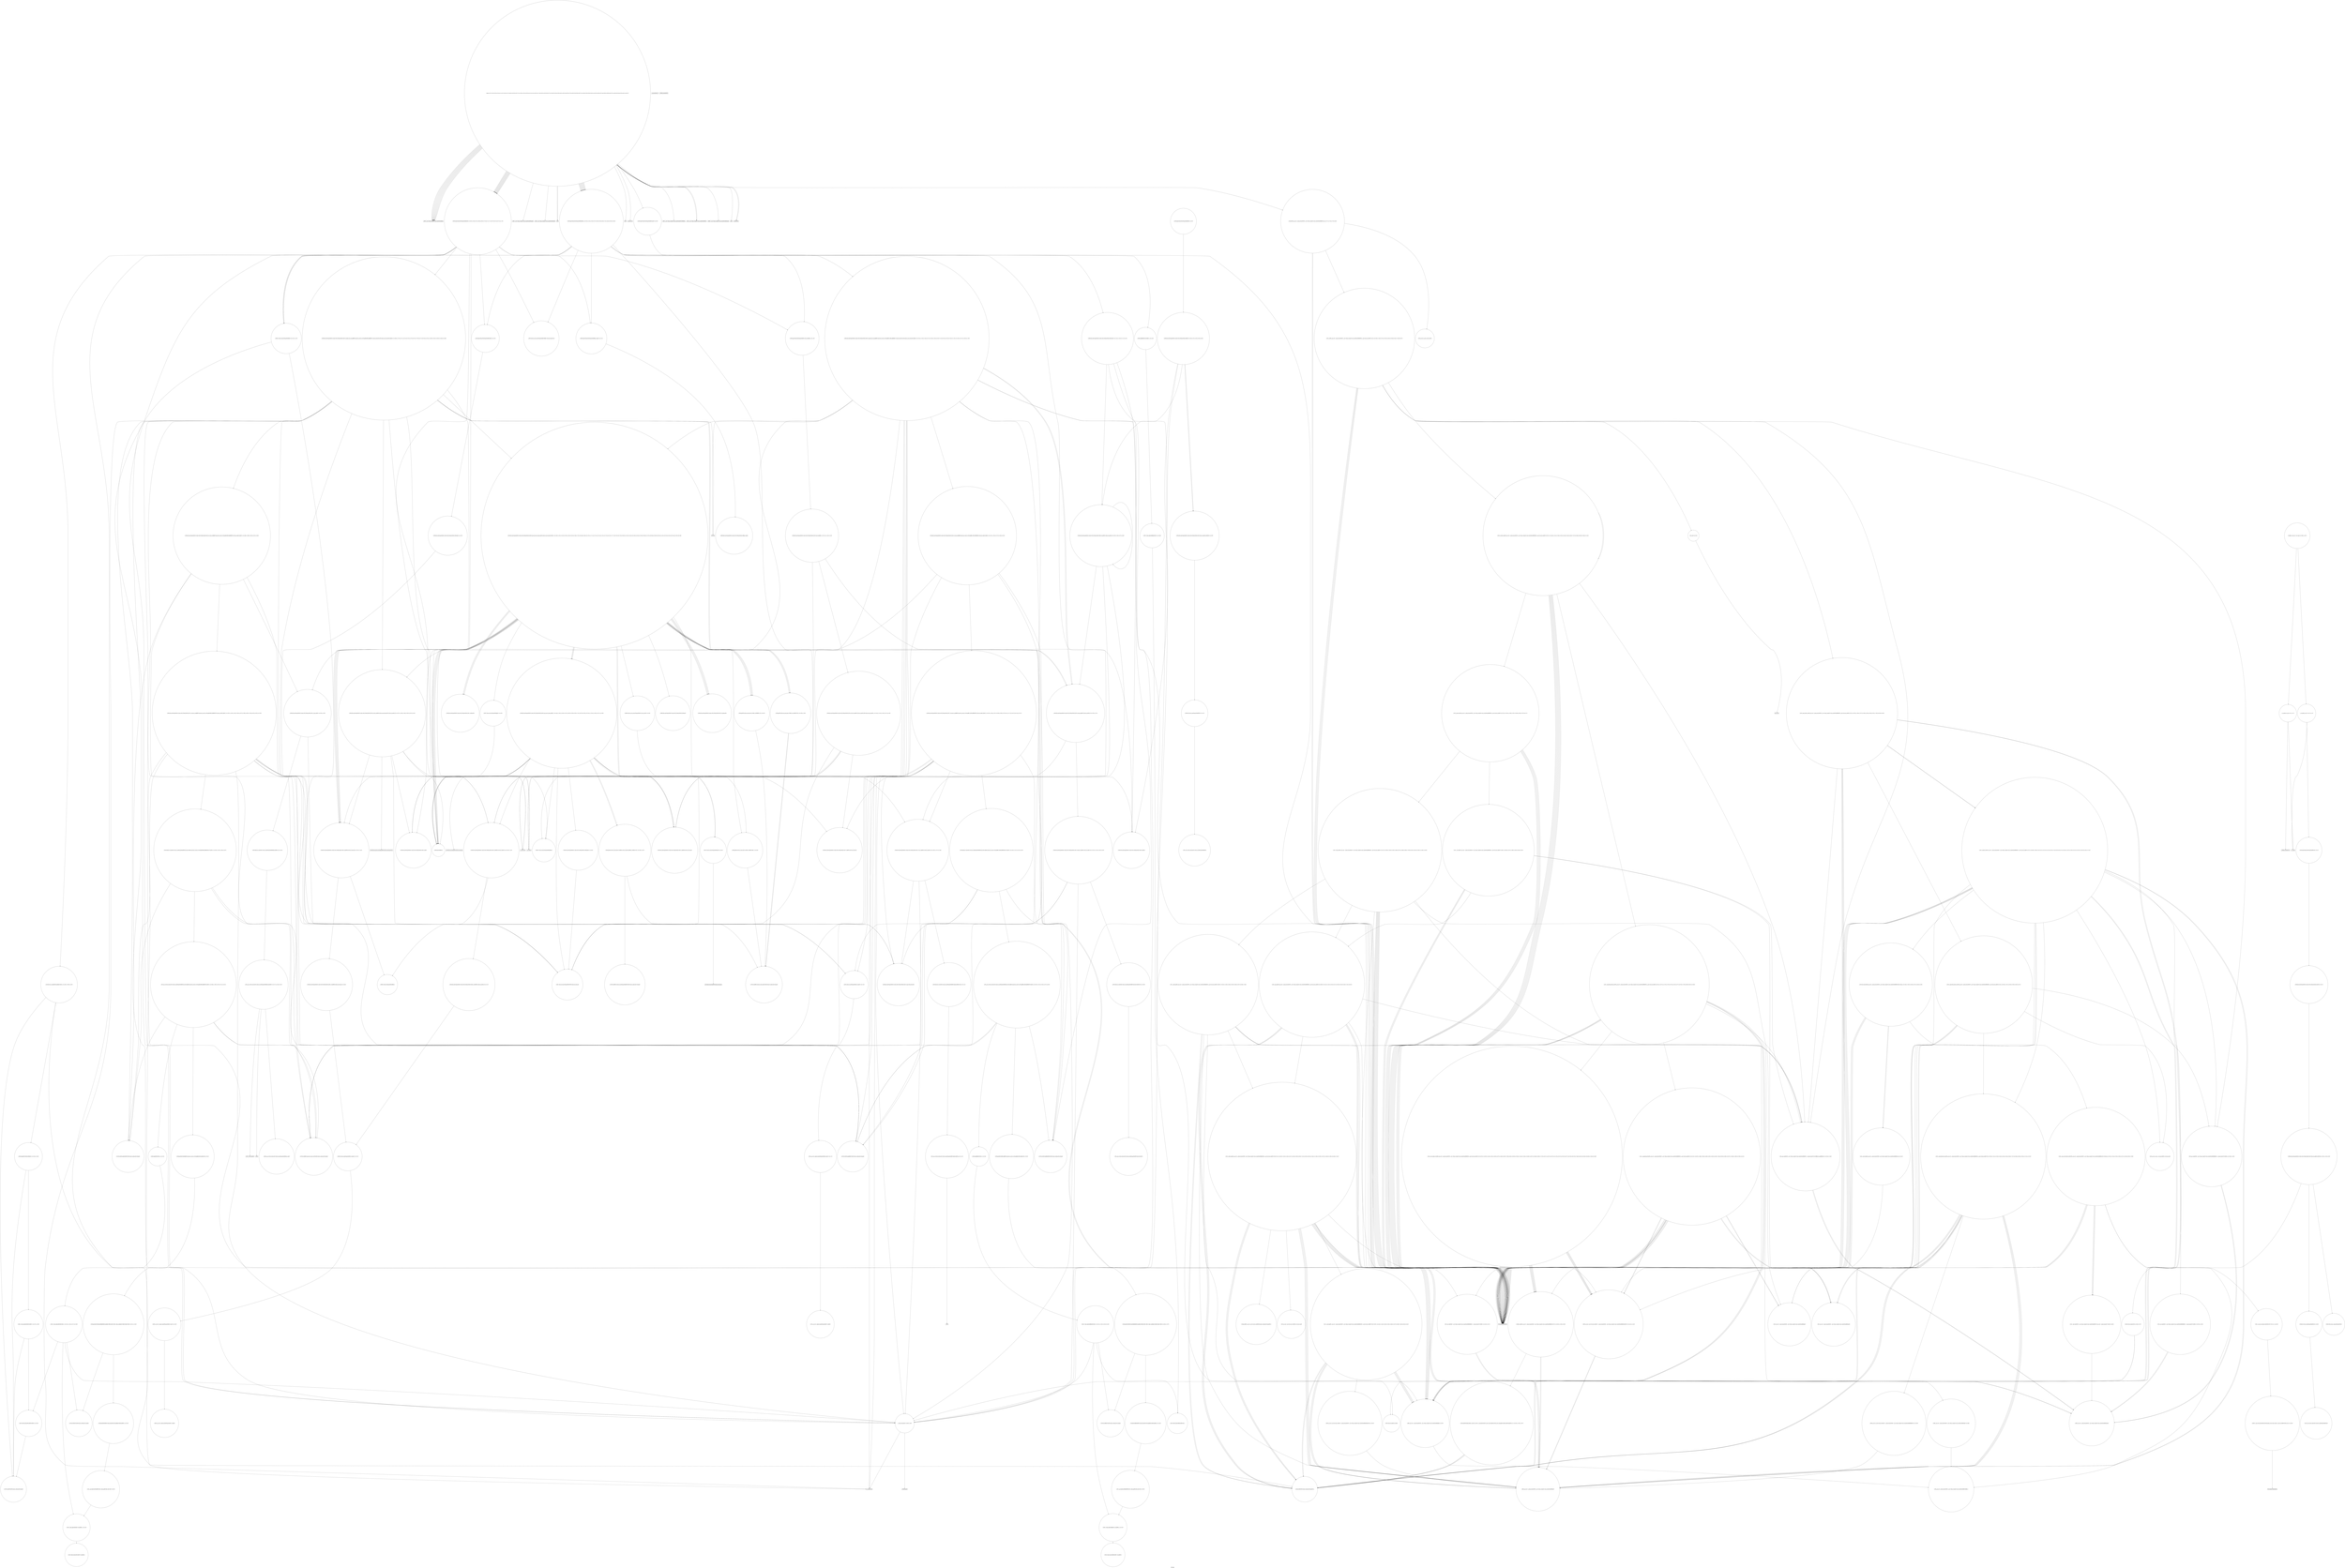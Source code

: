 digraph "Call Graph" {
	label="Call Graph";

	Node0x55e4f25a13e0 [shape=record,shape=circle,label="{__cxx_global_var_init|{<s0>1|<s1>2}}"];
	Node0x55e4f25a13e0:s0 -> Node0x55e4f25a1460[color=black];
	Node0x55e4f25a13e0:s1 -> Node0x55e4f2accd70[color=black];
	Node0x55e4f2ad4630 [shape=record,shape=circle,label="{_ZN9__gnu_cxxeqIPcNSt7__cxx1112basic_stringIcSt11char_traitsIcESaIcEEEEEbRKNS_17__normal_iteratorIT_T0_EESD_|{<s0>532|<s1>533}}"];
	Node0x55e4f2ad4630:s0 -> Node0x55e4f2ad38b0[color=black];
	Node0x55e4f2ad4630:s1 -> Node0x55e4f2ad38b0[color=black];
	Node0x55e4f2ace470 [shape=record,shape=circle,label="{_ZNSt11_Tuple_implILm0EJRKcEEC2EOS2_|{<s0>231|<s1>232|<s2>233|<s3>234}}"];
	Node0x55e4f2ace470:s0 -> Node0x55e4f2ace570[color=black];
	Node0x55e4f2ace470:s1 -> Node0x55e4f2ace4f0[color=black];
	Node0x55e4f2ace470:s2 -> Node0x55e4f2ace5f0[color=black];
	Node0x55e4f2ace470:s3 -> Node0x55e4f2acdb70[color=black];
	Node0x55e4f2acd2f0 [shape=record,shape=Mrecord,label="{__gxx_personality_v0}"];
	Node0x55e4f2aceb70 [shape=record,shape=circle,label="{_ZNSt8_Rb_treeIcSt4pairIKciESt10_Select1stIS2_ESt4lessIcESaIS2_EE11_M_leftmostEv}"];
	Node0x55e4f2acd9f0 [shape=record,shape=circle,label="{_ZNSt15_Rb_tree_headerC2Ev|{<s0>86|<s1>87}}"];
	Node0x55e4f2acd9f0:s0 -> Node0x55e4f2acdaf0[color=black];
	Node0x55e4f2acd9f0:s1 -> Node0x55e4f2acdb70[color=black];
	Node0x55e4f2acf270 [shape=record,shape=circle,label="{_ZNSt8_Rb_treeIcSt4pairIKciESt10_Select1stIS2_ESt4lessIcESaIS2_EE22_M_emplace_hint_uniqueIJRKSt21piecewise_construct_tSt5tupleIJOcEESD_IJEEEEESt17_Rb_tree_iteratorIS2_ESt23_Rb_tree_const_iteratorIS2_EDpOT_|{<s0>269|<s1>270|<s2>271|<s3>272|<s4>273|<s5>274|<s6>275|<s7>276|<s8>277|<s9>278|<s10>279|<s11>280|<s12>281|<s13>282|<s14>283|<s15>284}}"];
	Node0x55e4f2acf270:s0 -> Node0x55e4f2ad0310[color=black];
	Node0x55e4f2acf270:s1 -> Node0x55e4f2ad2cb0[color=black];
	Node0x55e4f2acf270:s2 -> Node0x55e4f2ad0410[color=black];
	Node0x55e4f2acf270:s3 -> Node0x55e4f2ad2c30[color=black];
	Node0x55e4f2acf270:s4 -> Node0x55e4f2acfc10[color=black];
	Node0x55e4f2acf270:s5 -> Node0x55e4f2acfe10[color=black];
	Node0x55e4f2acf270:s6 -> Node0x55e4f2ad0490[color=black];
	Node0x55e4f2acf270:s7 -> Node0x55e4f2ad0510[color=black];
	Node0x55e4f2acf270:s8 -> Node0x55e4f2acdbf0[color=black];
	Node0x55e4f2acf270:s9 -> Node0x55e4f2acdff0[color=black];
	Node0x55e4f2acf270:s10 -> Node0x55e4f2ad0590[color=black];
	Node0x55e4f2acf270:s11 -> Node0x55e4f2acdff0[color=black];
	Node0x55e4f2acf270:s12 -> Node0x55e4f2acfe90[color=black];
	Node0x55e4f2acf270:s13 -> Node0x55e4f2ad0610[color=black];
	Node0x55e4f2acf270:s14 -> Node0x55e4f2ad0690[color=black];
	Node0x55e4f2acf270:s15 -> Node0x55e4f2acdb70[color=black];
	Node0x55e4f2ace0f0 [shape=record,shape=circle,label="{_ZNSt8_Rb_treeIcSt4pairIKciESt10_Select1stIS2_ESt4lessIcESaIS2_EE11_M_put_nodeEPSt13_Rb_tree_nodeIS2_E|{<s0>106|<s1>107|<s2>108}}"];
	Node0x55e4f2ace0f0:s0 -> Node0x55e4f2ace1f0[color=black];
	Node0x55e4f2ace0f0:s1 -> Node0x55e4f2acf490[color=black];
	Node0x55e4f2ace0f0:s2 -> Node0x55e4f2acdb70[color=black];
	Node0x55e4f2ad31b0 [shape=record,shape=circle,label="{_ZNSt10_Head_baseILm0EOcLb0EE7_M_headERS1_}"];
	Node0x55e4f2acf810 [shape=record,shape=circle,label="{_ZNKSt17_Rb_tree_iteratorISt4pairIKciEEeqERKS3_}"];
	Node0x55e4f2ad38b0 [shape=record,shape=circle,label="{_ZNK9__gnu_cxx17__normal_iteratorIPcNSt7__cxx1112basic_stringIcSt11char_traitsIcESaIcEEEE4baseEv}"];
	Node0x55e4f2acff10 [shape=record,shape=circle,label="{_ZNKSt10_Select1stISt4pairIKciEEclERKS2_}"];
	Node0x55e4f2ad3fb0 [shape=record,shape=circle,label="{_ZSt4moveIRN9__gnu_cxx5__ops15_Iter_less_iterEEONSt16remove_referenceIT_E4typeEOS5_}"];
	Node0x55e4f2ad0610 [shape=record,shape=Mrecord,label="{__cxa_end_catch}"];
	Node0x55e4f25a1460 [shape=record,shape=Mrecord,label="{_ZNSt8ios_base4InitC1Ev}"];
	Node0x55e4f2ad46b0 [shape=record,shape=circle,label="{_ZSt13move_backwardIN9__gnu_cxx17__normal_iteratorIPcNSt7__cxx1112basic_stringIcSt11char_traitsIcESaIcEEEEES9_ET0_T_SB_SA_|{<s0>534|<s1>535|<s2>536|<s3>537|<s4>538|<s5>539}}"];
	Node0x55e4f2ad46b0:s0 -> Node0x55e4f2acfc10[color=black];
	Node0x55e4f2ad46b0:s1 -> Node0x55e4f2ad48b0[color=black];
	Node0x55e4f2ad46b0:s2 -> Node0x55e4f2acfc10[color=black];
	Node0x55e4f2ad46b0:s3 -> Node0x55e4f2ad48b0[color=black];
	Node0x55e4f2ad46b0:s4 -> Node0x55e4f2acfc10[color=black];
	Node0x55e4f2ad46b0:s5 -> Node0x55e4f2ad4830[color=black];
	Node0x55e4f2ace4f0 [shape=record,shape=circle,label="{_ZSt7forwardIRKcEOT_RNSt16remove_referenceIS2_E4typeE}"];
	Node0x55e4f2acd370 [shape=record,shape=Mrecord,label="{_ZNSaIcED1Ev}"];
	Node0x55e4f2acebf0 [shape=record,shape=circle,label="{_ZNSt4pairIPSt18_Rb_tree_node_baseS1_EC2IRS1_S4_Lb1EEEOT_OT0_|{<s0>259|<s1>260}}"];
	Node0x55e4f2acebf0:s0 -> Node0x55e4f2acee70[color=black];
	Node0x55e4f2acebf0:s1 -> Node0x55e4f2acee70[color=black];
	Node0x55e4f2acda70 [shape=record,shape=circle,label="{_ZN9__gnu_cxx13new_allocatorISt13_Rb_tree_nodeISt4pairIKciEEEC2Ev}"];
	Node0x55e4f2acf2f0 [shape=record,shape=circle,label="{_ZSt16forward_as_tupleIJcEESt5tupleIJDpOT_EES3_|{<s0>285|<s1>286|<s2>287}}"];
	Node0x55e4f2acf2f0:s0 -> Node0x55e4f2ad3230[color=black];
	Node0x55e4f2acf2f0:s1 -> Node0x55e4f2ad3430[color=black];
	Node0x55e4f2acf2f0:s2 -> Node0x55e4f2acdb70[color=black];
	Node0x55e4f2ace170 [shape=record,shape=circle,label="{_ZNSt16allocator_traitsISaISt13_Rb_tree_nodeISt4pairIKciEEEE7destroyIS3_EEvRS5_PT_|{<s0>109}}"];
	Node0x55e4f2ace170:s0 -> Node0x55e4f2ace2f0[color=black];
	Node0x55e4f2ad3230 [shape=record,shape=circle,label="{_ZSt7forwardIcEOT_RNSt16remove_referenceIS0_E4typeE}"];
	Node0x55e4f2acf890 [shape=record,shape=circle,label="{_ZNSt3mapIciSt4lessIcESaISt4pairIKciEEE3endEv|{<s0>120}}"];
	Node0x55e4f2acf890:s0 -> Node0x55e4f2ad0190[color=black];
	Node0x55e4f2ad3930 [shape=record,shape=circle,label="{_ZSt14__partial_sortIN9__gnu_cxx17__normal_iteratorIPcNSt7__cxx1112basic_stringIcSt11char_traitsIcESaIcEEEEENS0_5__ops15_Iter_less_iterEEvT_SC_SC_T0_|{<s0>365|<s1>366|<s2>367|<s3>368|<s4>369|<s5>370|<s6>371}}"];
	Node0x55e4f2ad3930:s0 -> Node0x55e4f2acfc10[color=black];
	Node0x55e4f2ad3930:s1 -> Node0x55e4f2acfc10[color=black];
	Node0x55e4f2ad3930:s2 -> Node0x55e4f2acfc10[color=black];
	Node0x55e4f2ad3930:s3 -> Node0x55e4f2ad3a30[color=black];
	Node0x55e4f2ad3930:s4 -> Node0x55e4f2acfc10[color=black];
	Node0x55e4f2ad3930:s5 -> Node0x55e4f2acfc10[color=black];
	Node0x55e4f2ad3930:s6 -> Node0x55e4f2ad3ab0[color=black];
	Node0x55e4f2acff90 [shape=record,shape=circle,label="{_ZNSt8_Rb_treeIcSt4pairIKciESt10_Select1stIS2_ESt4lessIcESaIS2_EE8_S_valueEPKSt13_Rb_tree_nodeIS2_E|{<s0>151}}"];
	Node0x55e4f2acff90:s0 -> Node0x55e4f2ad0010[color=black];
	Node0x55e4f2ad4030 [shape=record,shape=circle,label="{_ZN9__gnu_cxx5__ops14_Iter_less_valC2ENS0_15_Iter_less_iterE}"];
	Node0x55e4f2ad0690 [shape=record,shape=Mrecord,label="{llvm.trap}"];
	Node0x55e4f2acccf0 [shape=record,shape=Mrecord,label="{_ZNSt8ios_base4InitD1Ev}"];
	Node0x55e4f2ad4730 [shape=record,shape=circle,label="{_ZSt25__unguarded_linear_insertIN9__gnu_cxx17__normal_iteratorIPcNSt7__cxx1112basic_stringIcSt11char_traitsIcESaIcEEEEENS0_5__ops14_Val_less_iterEEvT_T0_|{<s0>540|<s1>541|<s2>542|<s3>543|<s4>544|<s5>545|<s6>546|<s7>547|<s8>548|<s9>549|<s10>550|<s11>551|<s12>552}}"];
	Node0x55e4f2ad4730:s0 -> Node0x55e4f2ad3e30[color=black];
	Node0x55e4f2ad4730:s1 -> Node0x55e4f2acf370[color=black];
	Node0x55e4f2ad4730:s2 -> Node0x55e4f2acfc10[color=black];
	Node0x55e4f2ad4730:s3 -> Node0x55e4f2ad41b0[color=black];
	Node0x55e4f2ad4730:s4 -> Node0x55e4f2acfc10[color=black];
	Node0x55e4f2ad4730:s5 -> Node0x55e4f2ad4b30[color=black];
	Node0x55e4f2ad4730:s6 -> Node0x55e4f2ad3e30[color=black];
	Node0x55e4f2ad4730:s7 -> Node0x55e4f2acf370[color=black];
	Node0x55e4f2ad4730:s8 -> Node0x55e4f2ad3e30[color=black];
	Node0x55e4f2ad4730:s9 -> Node0x55e4f2acfc10[color=black];
	Node0x55e4f2ad4730:s10 -> Node0x55e4f2ad41b0[color=black];
	Node0x55e4f2ad4730:s11 -> Node0x55e4f2acf370[color=black];
	Node0x55e4f2ad4730:s12 -> Node0x55e4f2ad3e30[color=black];
	Node0x55e4f2ace570 [shape=record,shape=circle,label="{_ZNSt11_Tuple_implILm0EJRKcEE7_M_headERS2_|{<s0>235}}"];
	Node0x55e4f2ace570:s0 -> Node0x55e4f2ace670[color=black];
	Node0x55e4f2acd3f0 [shape=record,shape=circle,label="{_ZNSt3mapIciSt4lessIcESaISt4pairIKciEEEixEOc|{<s0>65|<s1>66|<s2>67|<s3>68|<s4>69|<s5>70|<s6>71|<s7>72|<s8>73|<s9>74|<s10>75|<s11>76}}"];
	Node0x55e4f2acd3f0:s0 -> Node0x55e4f2acf790[color=black];
	Node0x55e4f2acd3f0:s1 -> Node0x55e4f2acf890[color=black];
	Node0x55e4f2acd3f0:s2 -> Node0x55e4f2acf810[color=black];
	Node0x55e4f2acd3f0:s3 -> Node0x55e4f2acf910[color=black];
	Node0x55e4f2acd3f0:s4 -> Node0x55e4f2acfa10[color=black];
	Node0x55e4f2acd3f0:s5 -> Node0x55e4f2acf990[color=black];
	Node0x55e4f2acd3f0:s6 -> Node0x55e4f2acfb10[color=black];
	Node0x55e4f2acd3f0:s7 -> Node0x55e4f2acf370[color=black];
	Node0x55e4f2acd3f0:s8 -> Node0x55e4f2acf2f0[color=black];
	Node0x55e4f2acd3f0:s9 -> Node0x55e4f2acf270[color=black];
	Node0x55e4f2acd3f0:s10 -> Node0x55e4f2acfc10[color=black];
	Node0x55e4f2acd3f0:s11 -> Node0x55e4f2acfa10[color=black];
	Node0x55e4f2acec70 [shape=record,shape=circle,label="{_ZNSt17_Rb_tree_iteratorISt4pairIKciEEmmEv|{<s0>261}}"];
	Node0x55e4f2acec70:s0 -> Node0x55e4f2acf070[color=black];
	Node0x55e4f2acdaf0 [shape=record,shape=circle,label="{_ZNSt15_Rb_tree_header8_M_resetEv}"];
	Node0x55e4f2acf370 [shape=record,shape=circle,label="{_ZSt4moveIRcEONSt16remove_referenceIT_E4typeEOS2_}"];
	Node0x55e4f2ace1f0 [shape=record,shape=circle,label="{_ZNSt8_Rb_treeIcSt4pairIKciESt10_Select1stIS2_ESt4lessIcESaIS2_EE21_M_get_Node_allocatorEv}"];
	Node0x55e4f2ad32b0 [shape=record,shape=circle,label="{_ZNSt4pairIKciEC2IJOcEJLm0EEJEJEEERSt5tupleIJDpT_EERS4_IJDpT1_EESt12_Index_tupleIJXspT0_EEESD_IJXspT2_EEE|{<s0>321|<s1>322}}"];
	Node0x55e4f2ad32b0:s0 -> Node0x55e4f2ad3330[color=black];
	Node0x55e4f2ad32b0:s1 -> Node0x55e4f2ad3030[color=black];
	Node0x55e4f2acf910 [shape=record,shape=circle,label="{_ZNKSt3mapIciSt4lessIcESaISt4pairIKciEEE8key_compEv|{<s0>121}}"];
	Node0x55e4f2acf910:s0 -> Node0x55e4f2ad0210[color=black];
	Node0x55e4f2ad39b0 [shape=record,shape=circle,label="{_ZSt27__unguarded_partition_pivotIN9__gnu_cxx17__normal_iteratorIPcNSt7__cxx1112basic_stringIcSt11char_traitsIcESaIcEEEEENS0_5__ops15_Iter_less_iterEET_SC_SC_T0_|{<s0>372|<s1>373|<s2>374|<s3>375|<s4>376|<s5>377|<s6>378|<s7>379|<s8>380|<s9>381|<s10>382}}"];
	Node0x55e4f2ad39b0:s0 -> Node0x55e4f2ad37b0[color=black];
	Node0x55e4f2ad39b0:s1 -> Node0x55e4f2ad3db0[color=black];
	Node0x55e4f2ad39b0:s2 -> Node0x55e4f2acfc10[color=black];
	Node0x55e4f2ad39b0:s3 -> Node0x55e4f2ad3db0[color=black];
	Node0x55e4f2ad39b0:s4 -> Node0x55e4f2acfc10[color=black];
	Node0x55e4f2ad39b0:s5 -> Node0x55e4f2ad42b0[color=black];
	Node0x55e4f2ad39b0:s6 -> Node0x55e4f2ad4230[color=black];
	Node0x55e4f2ad39b0:s7 -> Node0x55e4f2ad3db0[color=black];
	Node0x55e4f2ad39b0:s8 -> Node0x55e4f2acfc10[color=black];
	Node0x55e4f2ad39b0:s9 -> Node0x55e4f2acfc10[color=black];
	Node0x55e4f2ad39b0:s10 -> Node0x55e4f2ad4330[color=black];
	Node0x55e4f2ad0010 [shape=record,shape=circle,label="{_ZNKSt13_Rb_tree_nodeISt4pairIKciEE9_M_valptrEv|{<s0>152}}"];
	Node0x55e4f2ad0010:s0 -> Node0x55e4f2ad0090[color=black];
	Node0x55e4f2ad40b0 [shape=record,shape=circle,label="{_ZSt11__push_heapIN9__gnu_cxx17__normal_iteratorIPcNSt7__cxx1112basic_stringIcSt11char_traitsIcESaIcEEEEElcNS0_5__ops14_Iter_less_valEEvT_T0_SD_T1_RT2_|{<s0>442|<s1>443|<s2>444|<s3>445|<s4>446|<s5>447|<s6>448|<s7>449|<s8>450|<s9>451}}"];
	Node0x55e4f2ad40b0:s0 -> Node0x55e4f2ad3db0[color=black];
	Node0x55e4f2ad40b0:s1 -> Node0x55e4f2ad4130[color=black];
	Node0x55e4f2ad40b0:s2 -> Node0x55e4f2ad3db0[color=black];
	Node0x55e4f2ad40b0:s3 -> Node0x55e4f2ad3e30[color=black];
	Node0x55e4f2ad40b0:s4 -> Node0x55e4f2acf370[color=black];
	Node0x55e4f2ad40b0:s5 -> Node0x55e4f2ad3db0[color=black];
	Node0x55e4f2ad40b0:s6 -> Node0x55e4f2ad3e30[color=black];
	Node0x55e4f2ad40b0:s7 -> Node0x55e4f2acf370[color=black];
	Node0x55e4f2ad40b0:s8 -> Node0x55e4f2ad3db0[color=black];
	Node0x55e4f2ad40b0:s9 -> Node0x55e4f2ad3e30[color=black];
	Node0x55e4f2ad0710 [shape=record,shape=circle,label="{_ZNSt8_Rb_treeIcSt4pairIKciESt10_Select1stIS2_ESt4lessIcESaIS2_EE11_M_get_nodeEv|{<s0>203|<s1>204}}"];
	Node0x55e4f2ad0710:s0 -> Node0x55e4f2ace1f0[color=black];
	Node0x55e4f2ad0710:s1 -> Node0x55e4f2ad0810[color=black];
	Node0x55e4f2accd70 [shape=record,shape=Mrecord,label="{__cxa_atexit}"];
	Node0x55e4f2ad47b0 [shape=record,shape=circle,label="{_ZN9__gnu_cxx5__ops15__val_comp_iterENS0_15_Iter_less_iterE}"];
	Node0x55e4f2ace5f0 [shape=record,shape=circle,label="{_ZNSt10_Head_baseILm0ERKcLb0EEC2ES1_}"];
	Node0x55e4f2acd470 [shape=record,shape=Mrecord,label="{_ZNSt7__cxx1112basic_stringIcSt11char_traitsIcESaIcEEpLEc}"];
	Node0x55e4f2acecf0 [shape=record,shape=circle,label="{_ZNSt17_Rb_tree_iteratorISt4pairIKciEEppEv|{<s0>262}}"];
	Node0x55e4f2acecf0:s0 -> Node0x55e4f2acf0f0[color=black];
	Node0x55e4f2acdb70 [shape=record,shape=circle,label="{__clang_call_terminate|{<s0>88|<s1>89}}"];
	Node0x55e4f2acdb70:s0 -> Node0x55e4f2acdbf0[color=black];
	Node0x55e4f2acdb70:s1 -> Node0x55e4f2acdc70[color=black];
	Node0x55e4f2ad2c30 [shape=record,shape=circle,label="{_ZNSt8_Rb_treeIcSt4pairIKciESt10_Select1stIS2_ESt4lessIcESaIS2_EE14_M_create_nodeIJRKSt21piecewise_construct_tSt5tupleIJOcEESD_IJEEEEEPSt13_Rb_tree_nodeIS2_EDpOT_|{<s0>288|<s1>289|<s2>290|<s3>291|<s4>292}}"];
	Node0x55e4f2ad2c30:s0 -> Node0x55e4f2ad0710[color=black];
	Node0x55e4f2ad2c30:s1 -> Node0x55e4f2ad0310[color=black];
	Node0x55e4f2ad2c30:s2 -> Node0x55e4f2ad2cb0[color=black];
	Node0x55e4f2ad2c30:s3 -> Node0x55e4f2ad0410[color=black];
	Node0x55e4f2ad2c30:s4 -> Node0x55e4f2ad2d30[color=black];
	Node0x55e4f2ace270 [shape=record,shape=circle,label="{_ZNSt13_Rb_tree_nodeISt4pairIKciEE9_M_valptrEv|{<s0>110}}"];
	Node0x55e4f2ace270:s0 -> Node0x55e4f2ace370[color=black];
	Node0x55e4f2ad3330 [shape=record,shape=circle,label="{_ZSt3getILm0EJOcEERNSt13tuple_elementIXT_ESt5tupleIJDpT0_EEE4typeERS5_|{<s0>323}}"];
	Node0x55e4f2ad3330:s0 -> Node0x55e4f2ad33b0[color=black];
	Node0x55e4f2acf990 [shape=record,shape=circle,label="{_ZNKSt4lessIcEclERKcS2_}"];
	Node0x55e4f2ad3a30 [shape=record,shape=circle,label="{_ZSt13__heap_selectIN9__gnu_cxx17__normal_iteratorIPcNSt7__cxx1112basic_stringIcSt11char_traitsIcESaIcEEEEENS0_5__ops15_Iter_less_iterEEvT_SC_SC_T0_|{<s0>383|<s1>384|<s2>385|<s3>386|<s4>387|<s5>388|<s6>389|<s7>390|<s8>391|<s9>392|<s10>393|<s11>394|<s12>395}}"];
	Node0x55e4f2ad3a30:s0 -> Node0x55e4f2acfc10[color=black];
	Node0x55e4f2ad3a30:s1 -> Node0x55e4f2acfc10[color=black];
	Node0x55e4f2ad3a30:s2 -> Node0x55e4f2ad3b30[color=black];
	Node0x55e4f2ad3a30:s3 -> Node0x55e4f2acfc10[color=black];
	Node0x55e4f2ad3a30:s4 -> Node0x55e4f2ad3bb0[color=black];
	Node0x55e4f2ad3a30:s5 -> Node0x55e4f2acfc10[color=black];
	Node0x55e4f2ad3a30:s6 -> Node0x55e4f2acfc10[color=black];
	Node0x55e4f2ad3a30:s7 -> Node0x55e4f2ad3c30[color=black];
	Node0x55e4f2ad3a30:s8 -> Node0x55e4f2acfc10[color=black];
	Node0x55e4f2ad3a30:s9 -> Node0x55e4f2acfc10[color=black];
	Node0x55e4f2ad3a30:s10 -> Node0x55e4f2acfc10[color=black];
	Node0x55e4f2ad3a30:s11 -> Node0x55e4f2ad3cb0[color=black];
	Node0x55e4f2ad3a30:s12 -> Node0x55e4f2ad3d30[color=black];
	Node0x55e4f2ad0090 [shape=record,shape=circle,label="{_ZNK9__gnu_cxx16__aligned_membufISt4pairIKciEE6_M_ptrEv|{<s0>153}}"];
	Node0x55e4f2ad0090:s0 -> Node0x55e4f2ad0110[color=black];
	Node0x55e4f2ad4130 [shape=record,shape=circle,label="{_ZNK9__gnu_cxx5__ops14_Iter_less_valclINS_17__normal_iteratorIPcNSt7__cxx1112basic_stringIcSt11char_traitsIcESaIcEEEEEcEEbT_RT0_|{<s0>452}}"];
	Node0x55e4f2ad4130:s0 -> Node0x55e4f2ad3e30[color=black];
	Node0x55e4f2ad0790 [shape=record,shape=circle,label="{_ZNSt8_Rb_treeIcSt4pairIKciESt10_Select1stIS2_ESt4lessIcESaIS2_EE17_M_construct_nodeIJRKSt21piecewise_construct_tSt5tupleIJRS1_EESD_IJEEEEEvPSt13_Rb_tree_nodeIS2_EDpOT_|{<s0>205|<s1>206|<s2>207|<s3>208|<s4>209|<s5>210|<s6>211|<s7>212|<s8>213|<s9>214|<s10>215}}"];
	Node0x55e4f2ad0790:s0 -> Node0x55e4f2ace1f0[color=black];
	Node0x55e4f2ad0790:s1 -> Node0x55e4f2ace270[color=black];
	Node0x55e4f2ad0790:s2 -> Node0x55e4f2ad0310[color=black];
	Node0x55e4f2ad0790:s3 -> Node0x55e4f2ad0390[color=black];
	Node0x55e4f2ad0790:s4 -> Node0x55e4f2ad0410[color=black];
	Node0x55e4f2ad0790:s5 -> Node0x55e4f2ad0a90[color=black];
	Node0x55e4f2ad0790:s6 -> Node0x55e4f2acdbf0[color=black];
	Node0x55e4f2ad0790:s7 -> Node0x55e4f2ace0f0[color=black];
	Node0x55e4f2ad0790:s8 -> Node0x55e4f2ad0590[color=black];
	Node0x55e4f2ad0790:s9 -> Node0x55e4f2ad0610[color=black];
	Node0x55e4f2ad0790:s10 -> Node0x55e4f2acdb70[color=black];
	Node0x55e4f2accdf0 [shape=record,shape=circle,label="{__cxx_global_var_init.1|{<s0>3|<s1>4}}"];
	Node0x55e4f2accdf0:s0 -> Node0x55e4f2acce70[color=black];
	Node0x55e4f2accdf0:s1 -> Node0x55e4f2accd70[color=black];
	Node0x55e4f2ad4830 [shape=record,shape=circle,label="{_ZSt23__copy_move_backward_a2ILb1EN9__gnu_cxx17__normal_iteratorIPcNSt7__cxx1112basic_stringIcSt11char_traitsIcESaIcEEEEES9_ET1_T0_SB_SA_|{<s0>553|<s1>554|<s2>555|<s3>556|<s4>557|<s5>558|<s6>559|<s7>560}}"];
	Node0x55e4f2ad4830:s0 -> Node0x55e4f2acfc10[color=black];
	Node0x55e4f2ad4830:s1 -> Node0x55e4f2ad49b0[color=black];
	Node0x55e4f2ad4830:s2 -> Node0x55e4f2acfc10[color=black];
	Node0x55e4f2ad4830:s3 -> Node0x55e4f2ad49b0[color=black];
	Node0x55e4f2ad4830:s4 -> Node0x55e4f2acfc10[color=black];
	Node0x55e4f2ad4830:s5 -> Node0x55e4f2ad49b0[color=black];
	Node0x55e4f2ad4830:s6 -> Node0x55e4f2ad4930[color=black];
	Node0x55e4f2ad4830:s7 -> Node0x55e4f2ad3f30[color=black];
	Node0x55e4f2ace670 [shape=record,shape=circle,label="{_ZNSt10_Head_baseILm0ERKcLb0EE7_M_headERS2_}"];
	Node0x55e4f2acd4f0 [shape=record,shape=circle,label="{_ZSt4sortIN9__gnu_cxx17__normal_iteratorIPcNSt7__cxx1112basic_stringIcSt11char_traitsIcESaIcEEEEEEvT_SA_|{<s0>77|<s1>78|<s2>79|<s3>80}}"];
	Node0x55e4f2acd4f0:s0 -> Node0x55e4f2acfc10[color=black];
	Node0x55e4f2acd4f0:s1 -> Node0x55e4f2acfc10[color=black];
	Node0x55e4f2acd4f0:s2 -> Node0x55e4f2ad35b0[color=black];
	Node0x55e4f2acd4f0:s3 -> Node0x55e4f2ad3530[color=black];
	Node0x55e4f2aced70 [shape=record,shape=circle,label="{_ZNSt4pairIPSt18_Rb_tree_node_baseS1_EC2IRS1_Lb1EEEOT_RKS1_|{<s0>263}}"];
	Node0x55e4f2aced70:s0 -> Node0x55e4f2acee70[color=black];
	Node0x55e4f2acdbf0 [shape=record,shape=Mrecord,label="{__cxa_begin_catch}"];
	Node0x55e4f2ad2cb0 [shape=record,shape=circle,label="{_ZSt7forwardISt5tupleIJOcEEEOT_RNSt16remove_referenceIS3_E4typeE}"];
	Node0x55e4f2ace2f0 [shape=record,shape=circle,label="{_ZN9__gnu_cxx13new_allocatorISt13_Rb_tree_nodeISt4pairIKciEEE7destroyIS4_EEvPT_}"];
	Node0x55e4f2ad33b0 [shape=record,shape=circle,label="{_ZSt12__get_helperILm0EOcJEERT0_RSt11_Tuple_implIXT_EJS1_DpT1_EE|{<s0>324}}"];
	Node0x55e4f2ad33b0:s0 -> Node0x55e4f2ad30b0[color=black];
	Node0x55e4f2acfa10 [shape=record,shape=circle,label="{_ZNKSt17_Rb_tree_iteratorISt4pairIKciEEdeEv|{<s0>122|<s1>123}}"];
	Node0x55e4f2acfa10:s0 -> Node0x55e4f2ace270[color=black];
	Node0x55e4f2acfa10:s1 -> Node0x55e4f2acdb70[color=black];
	Node0x55e4f2ad3ab0 [shape=record,shape=circle,label="{_ZSt11__sort_heapIN9__gnu_cxx17__normal_iteratorIPcNSt7__cxx1112basic_stringIcSt11char_traitsIcESaIcEEEEENS0_5__ops15_Iter_less_iterEEvT_SC_RT0_|{<s0>396|<s1>397|<s2>398|<s3>399|<s4>400|<s5>401}}"];
	Node0x55e4f2ad3ab0:s0 -> Node0x55e4f2ad37b0[color=black];
	Node0x55e4f2ad3ab0:s1 -> Node0x55e4f2ad41b0[color=black];
	Node0x55e4f2ad3ab0:s2 -> Node0x55e4f2acfc10[color=black];
	Node0x55e4f2ad3ab0:s3 -> Node0x55e4f2acfc10[color=black];
	Node0x55e4f2ad3ab0:s4 -> Node0x55e4f2acfc10[color=black];
	Node0x55e4f2ad3ab0:s5 -> Node0x55e4f2ad3cb0[color=black];
	Node0x55e4f2ad0110 [shape=record,shape=circle,label="{_ZNK9__gnu_cxx16__aligned_membufISt4pairIKciEE7_M_addrEv}"];
	Node0x55e4f2ad41b0 [shape=record,shape=circle,label="{_ZN9__gnu_cxx17__normal_iteratorIPcNSt7__cxx1112basic_stringIcSt11char_traitsIcESaIcEEEEmmEv}"];
	Node0x55e4f2ad0810 [shape=record,shape=circle,label="{_ZNSt16allocator_traitsISaISt13_Rb_tree_nodeISt4pairIKciEEEE8allocateERS5_m|{<s0>216}}"];
	Node0x55e4f2ad0810:s0 -> Node0x55e4f2ad0890[color=black];
	Node0x55e4f2acce70 [shape=record,shape=circle,label="{_ZNSt3mapIciSt4lessIcESaISt4pairIKciEEEC2Ev|{<s0>5}}"];
	Node0x55e4f2acce70:s0 -> Node0x55e4f2acd7f0[color=black];
	Node0x55e4f2ad48b0 [shape=record,shape=circle,label="{_ZSt12__miter_baseIN9__gnu_cxx17__normal_iteratorIPcNSt7__cxx1112basic_stringIcSt11char_traitsIcESaIcEEEEEET_SA_|{<s0>561}}"];
	Node0x55e4f2ad48b0:s0 -> Node0x55e4f2acfc10[color=black];
	Node0x55e4f2ace6f0 [shape=record,shape=circle,label="{_ZNSt4pairIKciEC2IJRS0_EJLm0EEJEJEEERSt5tupleIJDpT_EERS4_IJDpT1_EESt12_Index_tupleIJXspT0_EEESD_IJXspT2_EEE|{<s0>236|<s1>237}}"];
	Node0x55e4f2ace6f0:s0 -> Node0x55e4f2ace770[color=black];
	Node0x55e4f2ace6f0:s1 -> Node0x55e4f2ace4f0[color=black];
	Node0x55e4f2acd570 [shape=record,shape=Mrecord,label="{_ZNSt7__cxx1112basic_stringIcSt11char_traitsIcESaIcEE5beginEv}"];
	Node0x55e4f2acedf0 [shape=record,shape=circle,label="{_ZNSt8_Rb_treeIcSt4pairIKciESt10_Select1stIS2_ESt4lessIcESaIS2_EE8_S_valueEPKSt18_Rb_tree_node_base|{<s0>264}}"];
	Node0x55e4f2acedf0:s0 -> Node0x55e4f2ad0010[color=black];
	Node0x55e4f2acdc70 [shape=record,shape=Mrecord,label="{_ZSt9terminatev}"];
	Node0x55e4f2ad2d30 [shape=record,shape=circle,label="{_ZNSt8_Rb_treeIcSt4pairIKciESt10_Select1stIS2_ESt4lessIcESaIS2_EE17_M_construct_nodeIJRKSt21piecewise_construct_tSt5tupleIJOcEESD_IJEEEEEvPSt13_Rb_tree_nodeIS2_EDpOT_|{<s0>293|<s1>294|<s2>295|<s3>296|<s4>297|<s5>298|<s6>299|<s7>300|<s8>301|<s9>302|<s10>303}}"];
	Node0x55e4f2ad2d30:s0 -> Node0x55e4f2ace1f0[color=black];
	Node0x55e4f2ad2d30:s1 -> Node0x55e4f2ace270[color=black];
	Node0x55e4f2ad2d30:s2 -> Node0x55e4f2ad0310[color=black];
	Node0x55e4f2ad2d30:s3 -> Node0x55e4f2ad2cb0[color=black];
	Node0x55e4f2ad2d30:s4 -> Node0x55e4f2ad0410[color=black];
	Node0x55e4f2ad2d30:s5 -> Node0x55e4f2ad2db0[color=black];
	Node0x55e4f2ad2d30:s6 -> Node0x55e4f2acdbf0[color=black];
	Node0x55e4f2ad2d30:s7 -> Node0x55e4f2ace0f0[color=black];
	Node0x55e4f2ad2d30:s8 -> Node0x55e4f2ad0590[color=black];
	Node0x55e4f2ad2d30:s9 -> Node0x55e4f2ad0610[color=black];
	Node0x55e4f2ad2d30:s10 -> Node0x55e4f2acdb70[color=black];
	Node0x55e4f2ace370 [shape=record,shape=circle,label="{_ZN9__gnu_cxx16__aligned_membufISt4pairIKciEE6_M_ptrEv|{<s0>111}}"];
	Node0x55e4f2ace370:s0 -> Node0x55e4f2acf410[color=black];
	Node0x55e4f2ad3430 [shape=record,shape=circle,label="{_ZNSt5tupleIJOcEEC2IJcELb1EEEDpOT_|{<s0>325|<s1>326}}"];
	Node0x55e4f2ad3430:s0 -> Node0x55e4f2ad3230[color=black];
	Node0x55e4f2ad3430:s1 -> Node0x55e4f2ad34b0[color=black];
	Node0x55e4f2acfa90 [shape=record,shape=circle,label="{_ZNSt8_Rb_treeIcSt4pairIKciESt10_Select1stIS2_ESt4lessIcESaIS2_EE22_M_emplace_hint_uniqueIJRKSt21piecewise_construct_tSt5tupleIJRS1_EESD_IJEEEEESt17_Rb_tree_iteratorIS2_ESt23_Rb_tree_const_iteratorIS2_EDpOT_|{<s0>124|<s1>125|<s2>126|<s3>127|<s4>128|<s5>129|<s6>130|<s7>131|<s8>132|<s9>133|<s10>134|<s11>135|<s12>136|<s13>137|<s14>138|<s15>139}}"];
	Node0x55e4f2acfa90:s0 -> Node0x55e4f2ad0310[color=black];
	Node0x55e4f2acfa90:s1 -> Node0x55e4f2ad0390[color=black];
	Node0x55e4f2acfa90:s2 -> Node0x55e4f2ad0410[color=black];
	Node0x55e4f2acfa90:s3 -> Node0x55e4f2ad0290[color=black];
	Node0x55e4f2acfa90:s4 -> Node0x55e4f2acfc10[color=black];
	Node0x55e4f2acfa90:s5 -> Node0x55e4f2acfe10[color=black];
	Node0x55e4f2acfa90:s6 -> Node0x55e4f2ad0490[color=black];
	Node0x55e4f2acfa90:s7 -> Node0x55e4f2ad0510[color=black];
	Node0x55e4f2acfa90:s8 -> Node0x55e4f2acdbf0[color=black];
	Node0x55e4f2acfa90:s9 -> Node0x55e4f2acdff0[color=black];
	Node0x55e4f2acfa90:s10 -> Node0x55e4f2ad0590[color=black];
	Node0x55e4f2acfa90:s11 -> Node0x55e4f2acdff0[color=black];
	Node0x55e4f2acfa90:s12 -> Node0x55e4f2acfe90[color=black];
	Node0x55e4f2acfa90:s13 -> Node0x55e4f2ad0610[color=black];
	Node0x55e4f2acfa90:s14 -> Node0x55e4f2ad0690[color=black];
	Node0x55e4f2acfa90:s15 -> Node0x55e4f2acdb70[color=black];
	Node0x55e4f2ad3b30 [shape=record,shape=circle,label="{_ZSt11__make_heapIN9__gnu_cxx17__normal_iteratorIPcNSt7__cxx1112basic_stringIcSt11char_traitsIcESaIcEEEEENS0_5__ops15_Iter_less_iterEEvT_SC_RT0_|{<s0>402|<s1>403|<s2>404|<s3>405|<s4>406|<s5>407|<s6>408|<s7>409}}"];
	Node0x55e4f2ad3b30:s0 -> Node0x55e4f2ad37b0[color=black];
	Node0x55e4f2ad3b30:s1 -> Node0x55e4f2ad37b0[color=black];
	Node0x55e4f2ad3b30:s2 -> Node0x55e4f2ad3db0[color=black];
	Node0x55e4f2ad3b30:s3 -> Node0x55e4f2ad3e30[color=black];
	Node0x55e4f2ad3b30:s4 -> Node0x55e4f2acf370[color=black];
	Node0x55e4f2ad3b30:s5 -> Node0x55e4f2acfc10[color=black];
	Node0x55e4f2ad3b30:s6 -> Node0x55e4f2acf370[color=black];
	Node0x55e4f2ad3b30:s7 -> Node0x55e4f2ad3eb0[color=black];
	Node0x55e4f2ad0190 [shape=record,shape=circle,label="{_ZNSt8_Rb_treeIcSt4pairIKciESt10_Select1stIS2_ESt4lessIcESaIS2_EE3endEv|{<s0>154}}"];
	Node0x55e4f2ad0190:s0 -> Node0x55e4f2acfe90[color=black];
	Node0x55e4f2ad4230 [shape=record,shape=circle,label="{_ZSt22__move_median_to_firstIN9__gnu_cxx17__normal_iteratorIPcNSt7__cxx1112basic_stringIcSt11char_traitsIcESaIcEEEEENS0_5__ops15_Iter_less_iterEEvT_SC_SC_SC_T0_|{<s0>453|<s1>454|<s2>455|<s3>456|<s4>457|<s5>458|<s6>459|<s7>460|<s8>461|<s9>462|<s10>463|<s11>464|<s12>465|<s13>466|<s14>467|<s15>468|<s16>469|<s17>470|<s18>471|<s19>472|<s20>473|<s21>474|<s22>475|<s23>476|<s24>477|<s25>478|<s26>479|<s27>480|<s28>481|<s29>482|<s30>483|<s31>484|<s32>485}}"];
	Node0x55e4f2ad4230:s0 -> Node0x55e4f2acfc10[color=black];
	Node0x55e4f2ad4230:s1 -> Node0x55e4f2acfc10[color=black];
	Node0x55e4f2ad4230:s2 -> Node0x55e4f2ad3c30[color=black];
	Node0x55e4f2ad4230:s3 -> Node0x55e4f2acfc10[color=black];
	Node0x55e4f2ad4230:s4 -> Node0x55e4f2acfc10[color=black];
	Node0x55e4f2ad4230:s5 -> Node0x55e4f2ad3c30[color=black];
	Node0x55e4f2ad4230:s6 -> Node0x55e4f2acfc10[color=black];
	Node0x55e4f2ad4230:s7 -> Node0x55e4f2acfc10[color=black];
	Node0x55e4f2ad4230:s8 -> Node0x55e4f2ad43b0[color=black];
	Node0x55e4f2ad4230:s9 -> Node0x55e4f2acfc10[color=black];
	Node0x55e4f2ad4230:s10 -> Node0x55e4f2acfc10[color=black];
	Node0x55e4f2ad4230:s11 -> Node0x55e4f2ad3c30[color=black];
	Node0x55e4f2ad4230:s12 -> Node0x55e4f2acfc10[color=black];
	Node0x55e4f2ad4230:s13 -> Node0x55e4f2acfc10[color=black];
	Node0x55e4f2ad4230:s14 -> Node0x55e4f2ad43b0[color=black];
	Node0x55e4f2ad4230:s15 -> Node0x55e4f2acfc10[color=black];
	Node0x55e4f2ad4230:s16 -> Node0x55e4f2acfc10[color=black];
	Node0x55e4f2ad4230:s17 -> Node0x55e4f2ad43b0[color=black];
	Node0x55e4f2ad4230:s18 -> Node0x55e4f2acfc10[color=black];
	Node0x55e4f2ad4230:s19 -> Node0x55e4f2acfc10[color=black];
	Node0x55e4f2ad4230:s20 -> Node0x55e4f2ad3c30[color=black];
	Node0x55e4f2ad4230:s21 -> Node0x55e4f2acfc10[color=black];
	Node0x55e4f2ad4230:s22 -> Node0x55e4f2acfc10[color=black];
	Node0x55e4f2ad4230:s23 -> Node0x55e4f2ad43b0[color=black];
	Node0x55e4f2ad4230:s24 -> Node0x55e4f2acfc10[color=black];
	Node0x55e4f2ad4230:s25 -> Node0x55e4f2acfc10[color=black];
	Node0x55e4f2ad4230:s26 -> Node0x55e4f2ad3c30[color=black];
	Node0x55e4f2ad4230:s27 -> Node0x55e4f2acfc10[color=black];
	Node0x55e4f2ad4230:s28 -> Node0x55e4f2acfc10[color=black];
	Node0x55e4f2ad4230:s29 -> Node0x55e4f2ad43b0[color=black];
	Node0x55e4f2ad4230:s30 -> Node0x55e4f2acfc10[color=black];
	Node0x55e4f2ad4230:s31 -> Node0x55e4f2acfc10[color=black];
	Node0x55e4f2ad4230:s32 -> Node0x55e4f2ad43b0[color=black];
	Node0x55e4f2ad0890 [shape=record,shape=circle,label="{_ZN9__gnu_cxx13new_allocatorISt13_Rb_tree_nodeISt4pairIKciEEE8allocateEmPKv|{<s0>217|<s1>218|<s2>219}}"];
	Node0x55e4f2ad0890:s0 -> Node0x55e4f2ad0910[color=black];
	Node0x55e4f2ad0890:s1 -> Node0x55e4f2ad0990[color=black];
	Node0x55e4f2ad0890:s2 -> Node0x55e4f2ad0a10[color=black];
	Node0x55e4f2accef0 [shape=record,shape=circle,label="{_ZNSt3mapIciSt4lessIcESaISt4pairIKciEEED2Ev|{<s0>6}}"];
	Node0x55e4f2accef0:s0 -> Node0x55e4f2acdcf0[color=black];
	Node0x55e4f2ad4930 [shape=record,shape=circle,label="{_ZSt22__copy_move_backward_aILb1EPcS0_ET1_T0_S2_S1_|{<s0>562}}"];
	Node0x55e4f2ad4930:s0 -> Node0x55e4f2ad4a30[color=black];
	Node0x55e4f2ace770 [shape=record,shape=circle,label="{_ZSt3getILm0EJRKcEERNSt13tuple_elementIXT_ESt5tupleIJDpT0_EEE4typeERS6_|{<s0>238}}"];
	Node0x55e4f2ace770:s0 -> Node0x55e4f2ace7f0[color=black];
	Node0x55e4f2acd5f0 [shape=record,shape=Mrecord,label="{_ZNSt7__cxx1112basic_stringIcSt11char_traitsIcESaIcEE3endEv}"];
	Node0x55e4f2acee70 [shape=record,shape=circle,label="{_ZSt7forwardIRPSt18_Rb_tree_node_baseEOT_RNSt16remove_referenceIS3_E4typeE}"];
	Node0x55e4f2acdcf0 [shape=record,shape=circle,label="{_ZNSt8_Rb_treeIcSt4pairIKciESt10_Select1stIS2_ESt4lessIcESaIS2_EED2Ev|{<s0>90|<s1>91|<s2>92|<s3>93|<s4>94}}"];
	Node0x55e4f2acdcf0:s0 -> Node0x55e4f2acddf0[color=black];
	Node0x55e4f2acdcf0:s1 -> Node0x55e4f2acdd70[color=black];
	Node0x55e4f2acdcf0:s2 -> Node0x55e4f2acde70[color=black];
	Node0x55e4f2acdcf0:s3 -> Node0x55e4f2acde70[color=black];
	Node0x55e4f2acdcf0:s4 -> Node0x55e4f2acdb70[color=black];
	Node0x55e4f2ad2db0 [shape=record,shape=circle,label="{_ZNSt16allocator_traitsISaISt13_Rb_tree_nodeISt4pairIKciEEEE9constructIS3_JRKSt21piecewise_construct_tSt5tupleIJOcEESB_IJEEEEEvRS5_PT_DpOT0_|{<s0>304|<s1>305|<s2>306|<s3>307}}"];
	Node0x55e4f2ad2db0:s0 -> Node0x55e4f2ad0310[color=black];
	Node0x55e4f2ad2db0:s1 -> Node0x55e4f2ad2cb0[color=black];
	Node0x55e4f2ad2db0:s2 -> Node0x55e4f2ad0410[color=black];
	Node0x55e4f2ad2db0:s3 -> Node0x55e4f2ad2e30[color=black];
	Node0x55e4f2acf410 [shape=record,shape=circle,label="{_ZN9__gnu_cxx16__aligned_membufISt4pairIKciEE7_M_addrEv}"];
	Node0x55e4f2ad34b0 [shape=record,shape=circle,label="{_ZNSt11_Tuple_implILm0EJOcEEC2IcEEOT_|{<s0>327|<s1>328}}"];
	Node0x55e4f2ad34b0:s0 -> Node0x55e4f2ad3230[color=black];
	Node0x55e4f2ad34b0:s1 -> Node0x55e4f2ad3130[color=black];
	Node0x55e4f2acfb10 [shape=record,shape=circle,label="{_ZNSt23_Rb_tree_const_iteratorISt4pairIKciEEC2ERKSt17_Rb_tree_iteratorIS2_E}"];
	Node0x55e4f2ad3bb0 [shape=record,shape=circle,label="{_ZN9__gnu_cxxltIPcNSt7__cxx1112basic_stringIcSt11char_traitsIcESaIcEEEEEbRKNS_17__normal_iteratorIT_T0_EESD_|{<s0>410|<s1>411}}"];
	Node0x55e4f2ad3bb0:s0 -> Node0x55e4f2ad38b0[color=black];
	Node0x55e4f2ad3bb0:s1 -> Node0x55e4f2ad38b0[color=black];
	Node0x55e4f2ad0210 [shape=record,shape=circle,label="{_ZNKSt8_Rb_treeIcSt4pairIKciESt10_Select1stIS2_ESt4lessIcESaIS2_EE8key_compEv}"];
	Node0x55e4f2ad42b0 [shape=record,shape=circle,label="{_ZNK9__gnu_cxx17__normal_iteratorIPcNSt7__cxx1112basic_stringIcSt11char_traitsIcESaIcEEEEmiEl|{<s0>486}}"];
	Node0x55e4f2ad42b0:s0 -> Node0x55e4f2ad3f30[color=black];
	Node0x55e4f2ad0910 [shape=record,shape=circle,label="{_ZNK9__gnu_cxx13new_allocatorISt13_Rb_tree_nodeISt4pairIKciEEE8max_sizeEv}"];
	Node0x55e4f2accf70 [shape=record,shape=circle,label="{main|{<s0>7|<s1>8|<s2>9|<s3>10|<s4>11|<s5>12|<s6>13|<s7>14|<s8>15|<s9>16|<s10>17|<s11>18|<s12>19|<s13>20|<s14>21|<s15>22|<s16>23|<s17>24|<s18>25|<s19>26|<s20>27|<s21>28|<s22>29|<s23>30|<s24>31|<s25>32|<s26>33|<s27>34|<s28>35|<s29>36|<s30>37|<s31>38|<s32>39|<s33>40|<s34>41|<s35>42|<s36>43|<s37>44|<s38>45|<s39>46|<s40>47|<s41>48|<s42>49|<s43>50|<s44>51|<s45>52}}"];
	Node0x55e4f2accf70:s0 -> Node0x55e4f2accff0[color=black];
	Node0x55e4f2accf70:s1 -> Node0x55e4f2accff0[color=black];
	Node0x55e4f2accf70:s2 -> Node0x55e4f2acd070[color=black];
	Node0x55e4f2accf70:s3 -> Node0x55e4f2acd0f0[color=black];
	Node0x55e4f2accf70:s4 -> Node0x55e4f2acd170[color=black];
	Node0x55e4f2accf70:s5 -> Node0x55e4f2acd1f0[color=black];
	Node0x55e4f2accf70:s6 -> Node0x55e4f2acd270[color=black];
	Node0x55e4f2accf70:s7 -> Node0x55e4f2acd370[color=black];
	Node0x55e4f2accf70:s8 -> Node0x55e4f2acd3f0[color=black];
	Node0x55e4f2accf70:s9 -> Node0x55e4f2acd470[color=black];
	Node0x55e4f2accf70:s10 -> Node0x55e4f2acd170[color=black];
	Node0x55e4f2accf70:s11 -> Node0x55e4f2acd370[color=black];
	Node0x55e4f2accf70:s12 -> Node0x55e4f2acd770[color=black];
	Node0x55e4f2accf70:s13 -> Node0x55e4f2acd3f0[color=black];
	Node0x55e4f2accf70:s14 -> Node0x55e4f2acd470[color=black];
	Node0x55e4f2accf70:s15 -> Node0x55e4f2acd170[color=black];
	Node0x55e4f2accf70:s16 -> Node0x55e4f2acd3f0[color=black];
	Node0x55e4f2accf70:s17 -> Node0x55e4f2acd470[color=black];
	Node0x55e4f2accf70:s18 -> Node0x55e4f2acd170[color=black];
	Node0x55e4f2accf70:s19 -> Node0x55e4f2acd3f0[color=black];
	Node0x55e4f2accf70:s20 -> Node0x55e4f2acd470[color=black];
	Node0x55e4f2accf70:s21 -> Node0x55e4f2acd170[color=black];
	Node0x55e4f2accf70:s22 -> Node0x55e4f2acd3f0[color=black];
	Node0x55e4f2accf70:s23 -> Node0x55e4f2acd470[color=black];
	Node0x55e4f2accf70:s24 -> Node0x55e4f2acd170[color=black];
	Node0x55e4f2accf70:s25 -> Node0x55e4f2acd3f0[color=black];
	Node0x55e4f2accf70:s26 -> Node0x55e4f2acd470[color=black];
	Node0x55e4f2accf70:s27 -> Node0x55e4f2acd170[color=black];
	Node0x55e4f2accf70:s28 -> Node0x55e4f2acd3f0[color=black];
	Node0x55e4f2accf70:s29 -> Node0x55e4f2acd470[color=black];
	Node0x55e4f2accf70:s30 -> Node0x55e4f2acd170[color=black];
	Node0x55e4f2accf70:s31 -> Node0x55e4f2acd3f0[color=black];
	Node0x55e4f2accf70:s32 -> Node0x55e4f2acd470[color=black];
	Node0x55e4f2accf70:s33 -> Node0x55e4f2acd170[color=black];
	Node0x55e4f2accf70:s34 -> Node0x55e4f2acd3f0[color=black];
	Node0x55e4f2accf70:s35 -> Node0x55e4f2acd470[color=black];
	Node0x55e4f2accf70:s36 -> Node0x55e4f2acd170[color=black];
	Node0x55e4f2accf70:s37 -> Node0x55e4f2acd3f0[color=black];
	Node0x55e4f2accf70:s38 -> Node0x55e4f2acd470[color=black];
	Node0x55e4f2accf70:s39 -> Node0x55e4f2acd170[color=black];
	Node0x55e4f2accf70:s40 -> Node0x55e4f2acd570[color=black];
	Node0x55e4f2accf70:s41 -> Node0x55e4f2acd5f0[color=black];
	Node0x55e4f2accf70:s42 -> Node0x55e4f2acd4f0[color=black];
	Node0x55e4f2accf70:s43 -> Node0x55e4f2acd6f0[color=black];
	Node0x55e4f2accf70:s44 -> Node0x55e4f2acd670[color=black];
	Node0x55e4f2accf70:s45 -> Node0x55e4f2acd770[color=black];
	Node0x55e4f2ad49b0 [shape=record,shape=circle,label="{_ZSt12__niter_baseIPcNSt7__cxx1112basic_stringIcSt11char_traitsIcESaIcEEEET_N9__gnu_cxx17__normal_iteratorIS7_T0_EE|{<s0>563}}"];
	Node0x55e4f2ad49b0:s0 -> Node0x55e4f2ad38b0[color=black];
	Node0x55e4f2ace7f0 [shape=record,shape=circle,label="{_ZSt12__get_helperILm0ERKcJEERT0_RSt11_Tuple_implIXT_EJS2_DpT1_EE|{<s0>239}}"];
	Node0x55e4f2ace7f0:s0 -> Node0x55e4f2ace570[color=black];
	Node0x55e4f2acd670 [shape=record,shape=Mrecord,label="{printf}"];
	Node0x55e4f2aceef0 [shape=record,shape=circle,label="{_ZNSt8_Rb_treeIcSt4pairIKciESt10_Select1stIS2_ESt4lessIcESaIS2_EE5beginEv|{<s0>265}}"];
	Node0x55e4f2aceef0:s0 -> Node0x55e4f2acfe90[color=black];
	Node0x55e4f2acdd70 [shape=record,shape=circle,label="{_ZNSt8_Rb_treeIcSt4pairIKciESt10_Select1stIS2_ESt4lessIcESaIS2_EE8_M_eraseEPSt13_Rb_tree_nodeIS2_E|{<s0>95|<s1>96|<s2>97|<s3>98}}"];
	Node0x55e4f2acdd70:s0 -> Node0x55e4f2acdef0[color=black];
	Node0x55e4f2acdd70:s1 -> Node0x55e4f2acdd70[color=black];
	Node0x55e4f2acdd70:s2 -> Node0x55e4f2acdf70[color=black];
	Node0x55e4f2acdd70:s3 -> Node0x55e4f2acdff0[color=black];
	Node0x55e4f2ad2e30 [shape=record,shape=circle,label="{_ZN9__gnu_cxx13new_allocatorISt13_Rb_tree_nodeISt4pairIKciEEE9constructIS4_JRKSt21piecewise_construct_tSt5tupleIJOcEESB_IJEEEEEvPT_DpOT0_|{<s0>308|<s1>309|<s2>310|<s3>311|<s4>312}}"];
	Node0x55e4f2ad2e30:s0 -> Node0x55e4f2ad0310[color=black];
	Node0x55e4f2ad2e30:s1 -> Node0x55e4f2ad2cb0[color=black];
	Node0x55e4f2ad2e30:s2 -> Node0x55e4f2ad2eb0[color=black];
	Node0x55e4f2ad2e30:s3 -> Node0x55e4f2ad0410[color=black];
	Node0x55e4f2ad2e30:s4 -> Node0x55e4f2ad2f30[color=black];
	Node0x55e4f2acf490 [shape=record,shape=circle,label="{_ZNSt16allocator_traitsISaISt13_Rb_tree_nodeISt4pairIKciEEEE10deallocateERS5_PS4_m|{<s0>112}}"];
	Node0x55e4f2acf490:s0 -> Node0x55e4f2acf510[color=black];
	Node0x55e4f2ad3530 [shape=record,shape=circle,label="{_ZSt6__sortIN9__gnu_cxx17__normal_iteratorIPcNSt7__cxx1112basic_stringIcSt11char_traitsIcESaIcEEEEENS0_5__ops15_Iter_less_iterEEvT_SC_T0_|{<s0>329|<s1>330|<s2>331|<s3>332|<s4>333|<s5>334|<s6>335|<s7>336|<s8>337}}"];
	Node0x55e4f2ad3530:s0 -> Node0x55e4f2ad3630[color=black];
	Node0x55e4f2ad3530:s1 -> Node0x55e4f2acfc10[color=black];
	Node0x55e4f2ad3530:s2 -> Node0x55e4f2acfc10[color=black];
	Node0x55e4f2ad3530:s3 -> Node0x55e4f2ad37b0[color=black];
	Node0x55e4f2ad3530:s4 -> Node0x55e4f2ad3730[color=black];
	Node0x55e4f2ad3530:s5 -> Node0x55e4f2ad36b0[color=black];
	Node0x55e4f2ad3530:s6 -> Node0x55e4f2acfc10[color=black];
	Node0x55e4f2ad3530:s7 -> Node0x55e4f2acfc10[color=black];
	Node0x55e4f2ad3530:s8 -> Node0x55e4f2ad3830[color=black];
	Node0x55e4f2acfb90 [shape=record,shape=circle,label="{_ZNSt5tupleIJRKcEEC2IvLb1EEES1_|{<s0>140}}"];
	Node0x55e4f2acfb90:s0 -> Node0x55e4f2acf1f0[color=black];
	Node0x55e4f2ad3c30 [shape=record,shape=circle,label="{_ZNK9__gnu_cxx5__ops15_Iter_less_iterclINS_17__normal_iteratorIPcNSt7__cxx1112basic_stringIcSt11char_traitsIcESaIcEEEEESB_EEbT_T0_|{<s0>412|<s1>413}}"];
	Node0x55e4f2ad3c30:s0 -> Node0x55e4f2ad3e30[color=black];
	Node0x55e4f2ad3c30:s1 -> Node0x55e4f2ad3e30[color=black];
	Node0x55e4f2ad0290 [shape=record,shape=circle,label="{_ZNSt8_Rb_treeIcSt4pairIKciESt10_Select1stIS2_ESt4lessIcESaIS2_EE14_M_create_nodeIJRKSt21piecewise_construct_tSt5tupleIJRS1_EESD_IJEEEEEPSt13_Rb_tree_nodeIS2_EDpOT_|{<s0>155|<s1>156|<s2>157|<s3>158|<s4>159}}"];
	Node0x55e4f2ad0290:s0 -> Node0x55e4f2ad0710[color=black];
	Node0x55e4f2ad0290:s1 -> Node0x55e4f2ad0310[color=black];
	Node0x55e4f2ad0290:s2 -> Node0x55e4f2ad0390[color=black];
	Node0x55e4f2ad0290:s3 -> Node0x55e4f2ad0410[color=black];
	Node0x55e4f2ad0290:s4 -> Node0x55e4f2ad0790[color=black];
	Node0x55e4f2ad4330 [shape=record,shape=circle,label="{_ZSt21__unguarded_partitionIN9__gnu_cxx17__normal_iteratorIPcNSt7__cxx1112basic_stringIcSt11char_traitsIcESaIcEEEEENS0_5__ops15_Iter_less_iterEET_SC_SC_SC_T0_|{<s0>487|<s1>488|<s2>489|<s3>490|<s4>491|<s5>492|<s6>493|<s7>494|<s8>495|<s9>496|<s10>497|<s11>498|<s12>499|<s13>500|<s14>501}}"];
	Node0x55e4f2ad4330:s0 -> Node0x55e4f2acfc10[color=black];
	Node0x55e4f2ad4330:s1 -> Node0x55e4f2acfc10[color=black];
	Node0x55e4f2ad4330:s2 -> Node0x55e4f2ad3c30[color=black];
	Node0x55e4f2ad4330:s3 -> Node0x55e4f2ad3d30[color=black];
	Node0x55e4f2ad4330:s4 -> Node0x55e4f2ad41b0[color=black];
	Node0x55e4f2ad4330:s5 -> Node0x55e4f2acfc10[color=black];
	Node0x55e4f2ad4330:s6 -> Node0x55e4f2acfc10[color=black];
	Node0x55e4f2ad4330:s7 -> Node0x55e4f2ad3c30[color=black];
	Node0x55e4f2ad4330:s8 -> Node0x55e4f2ad41b0[color=black];
	Node0x55e4f2ad4330:s9 -> Node0x55e4f2ad3bb0[color=black];
	Node0x55e4f2ad4330:s10 -> Node0x55e4f2acfc10[color=black];
	Node0x55e4f2ad4330:s11 -> Node0x55e4f2acfc10[color=black];
	Node0x55e4f2ad4330:s12 -> Node0x55e4f2acfc10[color=black];
	Node0x55e4f2ad4330:s13 -> Node0x55e4f2ad43b0[color=black];
	Node0x55e4f2ad4330:s14 -> Node0x55e4f2ad3d30[color=black];
	Node0x55e4f2ad0990 [shape=record,shape=Mrecord,label="{_ZSt17__throw_bad_allocv}"];
	Node0x55e4f2accff0 [shape=record,shape=Mrecord,label="{scanf}"];
	Node0x55e4f2ad4a30 [shape=record,shape=circle,label="{_ZNSt20__copy_move_backwardILb1ELb1ESt26random_access_iterator_tagE13__copy_move_bIcEEPT_PKS3_S6_S4_|{<s0>564}}"];
	Node0x55e4f2ad4a30:s0 -> Node0x55e4f2ad4ab0[color=black];
	Node0x55e4f2ace870 [shape=record,shape=circle,label="{_ZNKSt23_Rb_tree_const_iteratorISt4pairIKciEE13_M_const_castEv|{<s0>240}}"];
	Node0x55e4f2ace870:s0 -> Node0x55e4f2acfe90[color=black];
	Node0x55e4f2acd6f0 [shape=record,shape=Mrecord,label="{_ZNKSt7__cxx1112basic_stringIcSt11char_traitsIcESaIcEE4dataEv}"];
	Node0x55e4f2acef70 [shape=record,shape=circle,label="{_ZNSt4pairIPSt18_Rb_tree_node_baseS1_EC2IRPSt13_Rb_tree_nodeIS_IKciEERS1_Lb1EEEOT_OT0_|{<s0>266|<s1>267}}"];
	Node0x55e4f2acef70:s0 -> Node0x55e4f2aceff0[color=black];
	Node0x55e4f2acef70:s1 -> Node0x55e4f2acee70[color=black];
	Node0x55e4f2acddf0 [shape=record,shape=circle,label="{_ZNSt8_Rb_treeIcSt4pairIKciESt10_Select1stIS2_ESt4lessIcESaIS2_EE8_M_beginEv}"];
	Node0x55e4f2ad2eb0 [shape=record,shape=circle,label="{_ZNSt5tupleIJOcEEC2EOS1_|{<s0>313}}"];
	Node0x55e4f2ad2eb0:s0 -> Node0x55e4f2ad2fb0[color=black];
	Node0x55e4f2acf510 [shape=record,shape=circle,label="{_ZN9__gnu_cxx13new_allocatorISt13_Rb_tree_nodeISt4pairIKciEEE10deallocateEPS5_m|{<s0>113}}"];
	Node0x55e4f2acf510:s0 -> Node0x55e4f2acf590[color=black];
	Node0x55e4f2ad35b0 [shape=record,shape=circle,label="{_ZN9__gnu_cxx5__ops16__iter_less_iterEv}"];
	Node0x55e4f2acfc10 [shape=record,shape=Mrecord,label="{llvm.memcpy.p0i8.p0i8.i64}"];
	Node0x55e4f2ad3cb0 [shape=record,shape=circle,label="{_ZSt10__pop_heapIN9__gnu_cxx17__normal_iteratorIPcNSt7__cxx1112basic_stringIcSt11char_traitsIcESaIcEEEEENS0_5__ops15_Iter_less_iterEEvT_SC_SC_RT0_|{<s0>414|<s1>415|<s2>416|<s3>417|<s4>418|<s5>419|<s6>420|<s7>421|<s8>422}}"];
	Node0x55e4f2ad3cb0:s0 -> Node0x55e4f2ad3e30[color=black];
	Node0x55e4f2ad3cb0:s1 -> Node0x55e4f2acf370[color=black];
	Node0x55e4f2ad3cb0:s2 -> Node0x55e4f2ad3e30[color=black];
	Node0x55e4f2ad3cb0:s3 -> Node0x55e4f2acf370[color=black];
	Node0x55e4f2ad3cb0:s4 -> Node0x55e4f2ad3e30[color=black];
	Node0x55e4f2ad3cb0:s5 -> Node0x55e4f2acfc10[color=black];
	Node0x55e4f2ad3cb0:s6 -> Node0x55e4f2ad37b0[color=black];
	Node0x55e4f2ad3cb0:s7 -> Node0x55e4f2acf370[color=black];
	Node0x55e4f2ad3cb0:s8 -> Node0x55e4f2ad3eb0[color=black];
	Node0x55e4f2ad0310 [shape=record,shape=circle,label="{_ZSt7forwardIRKSt21piecewise_construct_tEOT_RNSt16remove_referenceIS3_E4typeE}"];
	Node0x55e4f2ad43b0 [shape=record,shape=circle,label="{_ZSt9iter_swapIN9__gnu_cxx17__normal_iteratorIPcNSt7__cxx1112basic_stringIcSt11char_traitsIcESaIcEEEEES9_EvT_T0_|{<s0>502|<s1>503|<s2>504}}"];
	Node0x55e4f2ad43b0:s0 -> Node0x55e4f2ad3e30[color=black];
	Node0x55e4f2ad43b0:s1 -> Node0x55e4f2ad3e30[color=black];
	Node0x55e4f2ad43b0:s2 -> Node0x55e4f2ad4430[color=black];
	Node0x55e4f2ad0a10 [shape=record,shape=Mrecord,label="{_Znwm}"];
	Node0x55e4f2acd070 [shape=record,shape=circle,label="{_ZNSt3mapIciSt4lessIcESaISt4pairIKciEEE5clearEv|{<s0>53}}"];
	Node0x55e4f2acd070:s0 -> Node0x55e4f2acf710[color=black];
	Node0x55e4f2ad4ab0 [shape=record,shape=Mrecord,label="{llvm.memmove.p0i8.p0i8.i64}"];
	Node0x55e4f2ace8f0 [shape=record,shape=circle,label="{_ZNKSt8_Rb_treeIcSt4pairIKciESt10_Select1stIS2_ESt4lessIcESaIS2_EE4sizeEv}"];
	Node0x55e4f2acd770 [shape=record,shape=Mrecord,label="{_ZNSt7__cxx1112basic_stringIcSt11char_traitsIcESaIcEED1Ev}"];
	Node0x55e4f2aceff0 [shape=record,shape=circle,label="{_ZSt7forwardIRPSt13_Rb_tree_nodeISt4pairIKciEEEOT_RNSt16remove_referenceIS7_E4typeE}"];
	Node0x55e4f2acde70 [shape=record,shape=circle,label="{_ZNSt8_Rb_treeIcSt4pairIKciESt10_Select1stIS2_ESt4lessIcESaIS2_EE13_Rb_tree_implIS6_Lb1EED2Ev|{<s0>99}}"];
	Node0x55e4f2acde70:s0 -> Node0x55e4f2acf610[color=black];
	Node0x55e4f2ad2f30 [shape=record,shape=circle,label="{_ZNSt4pairIKciEC2IJOcEJEEESt21piecewise_construct_tSt5tupleIJDpT_EES5_IJDpT0_EE|{<s0>314}}"];
	Node0x55e4f2ad2f30:s0 -> Node0x55e4f2ad32b0[color=black];
	Node0x55e4f2acf590 [shape=record,shape=Mrecord,label="{_ZdlPv}"];
	Node0x55e4f2ad3630 [shape=record,shape=circle,label="{_ZN9__gnu_cxxneIPcNSt7__cxx1112basic_stringIcSt11char_traitsIcESaIcEEEEEbRKNS_17__normal_iteratorIT_T0_EESD_|{<s0>338|<s1>339}}"];
	Node0x55e4f2ad3630:s0 -> Node0x55e4f2ad38b0[color=black];
	Node0x55e4f2ad3630:s1 -> Node0x55e4f2ad38b0[color=black];
	Node0x55e4f2acfc90 [shape=record,shape=circle,label="{_ZNSt8_Rb_treeIcSt4pairIKciESt10_Select1stIS2_ESt4lessIcESaIS2_EE11lower_boundERS1_|{<s0>141|<s1>142|<s2>143}}"];
	Node0x55e4f2acfc90:s0 -> Node0x55e4f2acddf0[color=black];
	Node0x55e4f2acfc90:s1 -> Node0x55e4f2acfd90[color=black];
	Node0x55e4f2acfc90:s2 -> Node0x55e4f2acfd10[color=black];
	Node0x55e4f2ad3d30 [shape=record,shape=circle,label="{_ZN9__gnu_cxx17__normal_iteratorIPcNSt7__cxx1112basic_stringIcSt11char_traitsIcESaIcEEEEppEv}"];
	Node0x55e4f2ad0390 [shape=record,shape=circle,label="{_ZSt7forwardISt5tupleIJRKcEEEOT_RNSt16remove_referenceIS4_E4typeE}"];
	Node0x55e4f2ad4430 [shape=record,shape=circle,label="{_ZSt4swapIcENSt9enable_ifIXsr6__and_ISt6__not_ISt15__is_tuple_likeIT_EESt21is_move_constructibleIS3_ESt18is_move_assignableIS3_EEE5valueEvE4typeERS3_SC_|{<s0>505|<s1>506|<s2>507}}"];
	Node0x55e4f2ad4430:s0 -> Node0x55e4f2acf370[color=black];
	Node0x55e4f2ad4430:s1 -> Node0x55e4f2acf370[color=black];
	Node0x55e4f2ad4430:s2 -> Node0x55e4f2acf370[color=black];
	Node0x55e4f2ad0a90 [shape=record,shape=circle,label="{_ZNSt16allocator_traitsISaISt13_Rb_tree_nodeISt4pairIKciEEEE9constructIS3_JRKSt21piecewise_construct_tSt5tupleIJRS2_EESB_IJEEEEEvRS5_PT_DpOT0_|{<s0>220|<s1>221|<s2>222|<s3>223}}"];
	Node0x55e4f2ad0a90:s0 -> Node0x55e4f2ad0310[color=black];
	Node0x55e4f2ad0a90:s1 -> Node0x55e4f2ad0390[color=black];
	Node0x55e4f2ad0a90:s2 -> Node0x55e4f2ad0410[color=black];
	Node0x55e4f2ad0a90:s3 -> Node0x55e4f2ad0b10[color=black];
	Node0x55e4f2acd0f0 [shape=record,shape=Mrecord,label="{strlen}"];
	Node0x55e4f2ad4b30 [shape=record,shape=circle,label="{_ZNK9__gnu_cxx5__ops14_Val_less_iterclIcNS_17__normal_iteratorIPcNSt7__cxx1112basic_stringIcSt11char_traitsIcESaIcEEEEEEEbRT_T0_|{<s0>565}}"];
	Node0x55e4f2ad4b30:s0 -> Node0x55e4f2ad3e30[color=black];
	Node0x55e4f2ace970 [shape=record,shape=circle,label="{_ZNSt8_Rb_treeIcSt4pairIKciESt10_Select1stIS2_ESt4lessIcESaIS2_EE6_S_keyEPKSt18_Rb_tree_node_base|{<s0>241|<s1>242}}"];
	Node0x55e4f2ace970:s0 -> Node0x55e4f2acedf0[color=black];
	Node0x55e4f2ace970:s1 -> Node0x55e4f2acff10[color=black];
	Node0x55e4f2acd7f0 [shape=record,shape=circle,label="{_ZNSt8_Rb_treeIcSt4pairIKciESt10_Select1stIS2_ESt4lessIcESaIS2_EEC2Ev|{<s0>81}}"];
	Node0x55e4f2acd7f0:s0 -> Node0x55e4f2acd870[color=black];
	Node0x55e4f2acf070 [shape=record,shape=Mrecord,label="{_ZSt18_Rb_tree_decrementPSt18_Rb_tree_node_base}"];
	Node0x55e4f2acdef0 [shape=record,shape=circle,label="{_ZNSt8_Rb_treeIcSt4pairIKciESt10_Select1stIS2_ESt4lessIcESaIS2_EE8_S_rightEPSt18_Rb_tree_node_base}"];
	Node0x55e4f2ad2fb0 [shape=record,shape=circle,label="{_ZNSt11_Tuple_implILm0EJOcEEC2EOS1_|{<s0>315|<s1>316|<s2>317|<s3>318}}"];
	Node0x55e4f2ad2fb0:s0 -> Node0x55e4f2ad30b0[color=black];
	Node0x55e4f2ad2fb0:s1 -> Node0x55e4f2ad3030[color=black];
	Node0x55e4f2ad2fb0:s2 -> Node0x55e4f2ad3130[color=black];
	Node0x55e4f2ad2fb0:s3 -> Node0x55e4f2acdb70[color=black];
	Node0x55e4f2acf610 [shape=record,shape=circle,label="{_ZNSaISt13_Rb_tree_nodeISt4pairIKciEEED2Ev|{<s0>114}}"];
	Node0x55e4f2acf610:s0 -> Node0x55e4f2acf690[color=black];
	Node0x55e4f2ad36b0 [shape=record,shape=circle,label="{_ZSt16__introsort_loopIN9__gnu_cxx17__normal_iteratorIPcNSt7__cxx1112basic_stringIcSt11char_traitsIcESaIcEEEEElNS0_5__ops15_Iter_less_iterEEvT_SC_T0_T1_|{<s0>340|<s1>341|<s2>342|<s3>343|<s4>344|<s5>345|<s6>346|<s7>347|<s8>348|<s9>349|<s10>350|<s11>351}}"];
	Node0x55e4f2ad36b0:s0 -> Node0x55e4f2ad37b0[color=black];
	Node0x55e4f2ad36b0:s1 -> Node0x55e4f2acfc10[color=black];
	Node0x55e4f2ad36b0:s2 -> Node0x55e4f2acfc10[color=black];
	Node0x55e4f2ad36b0:s3 -> Node0x55e4f2acfc10[color=black];
	Node0x55e4f2ad36b0:s4 -> Node0x55e4f2ad3930[color=black];
	Node0x55e4f2ad36b0:s5 -> Node0x55e4f2acfc10[color=black];
	Node0x55e4f2ad36b0:s6 -> Node0x55e4f2acfc10[color=black];
	Node0x55e4f2ad36b0:s7 -> Node0x55e4f2ad39b0[color=black];
	Node0x55e4f2ad36b0:s8 -> Node0x55e4f2acfc10[color=black];
	Node0x55e4f2ad36b0:s9 -> Node0x55e4f2acfc10[color=black];
	Node0x55e4f2ad36b0:s10 -> Node0x55e4f2ad36b0[color=black];
	Node0x55e4f2ad36b0:s11 -> Node0x55e4f2acfc10[color=black];
	Node0x55e4f2acfd10 [shape=record,shape=circle,label="{_ZNSt8_Rb_treeIcSt4pairIKciESt10_Select1stIS2_ESt4lessIcESaIS2_EE14_M_lower_boundEPSt13_Rb_tree_nodeIS2_EPSt18_Rb_tree_node_baseRS1_|{<s0>144|<s1>145|<s2>146|<s3>147|<s4>148}}"];
	Node0x55e4f2acfd10:s0 -> Node0x55e4f2acfe10[color=black];
	Node0x55e4f2acfd10:s1 -> Node0x55e4f2acf990[color=black];
	Node0x55e4f2acfd10:s2 -> Node0x55e4f2acdf70[color=black];
	Node0x55e4f2acfd10:s3 -> Node0x55e4f2acdef0[color=black];
	Node0x55e4f2acfd10:s4 -> Node0x55e4f2acfe90[color=black];
	Node0x55e4f2ad3db0 [shape=record,shape=circle,label="{_ZNK9__gnu_cxx17__normal_iteratorIPcNSt7__cxx1112basic_stringIcSt11char_traitsIcESaIcEEEEplEl|{<s0>423}}"];
	Node0x55e4f2ad3db0:s0 -> Node0x55e4f2ad3f30[color=black];
	Node0x55e4f2ad0410 [shape=record,shape=circle,label="{_ZSt7forwardISt5tupleIJEEEOT_RNSt16remove_referenceIS2_E4typeE}"];
	Node0x55e4f2ad44b0 [shape=record,shape=Mrecord,label="{llvm.ctlz.i64}"];
	Node0x55e4f2ad0b10 [shape=record,shape=circle,label="{_ZN9__gnu_cxx13new_allocatorISt13_Rb_tree_nodeISt4pairIKciEEE9constructIS4_JRKSt21piecewise_construct_tSt5tupleIJRS3_EESB_IJEEEEEvPT_DpOT0_|{<s0>224|<s1>225|<s2>226|<s3>227|<s4>228}}"];
	Node0x55e4f2ad0b10:s0 -> Node0x55e4f2ad0310[color=black];
	Node0x55e4f2ad0b10:s1 -> Node0x55e4f2ad0390[color=black];
	Node0x55e4f2ad0b10:s2 -> Node0x55e4f2ad0b90[color=black];
	Node0x55e4f2ad0b10:s3 -> Node0x55e4f2ad0410[color=black];
	Node0x55e4f2ad0b10:s4 -> Node0x55e4f2ace3f0[color=black];
	Node0x55e4f2acd170 [shape=record,shape=circle,label="{_ZNSt3mapIciSt4lessIcESaISt4pairIKciEEEixERS3_|{<s0>54|<s1>55|<s2>56|<s3>57|<s4>58|<s5>59|<s6>60|<s7>61|<s8>62|<s9>63|<s10>64}}"];
	Node0x55e4f2acd170:s0 -> Node0x55e4f2acf790[color=black];
	Node0x55e4f2acd170:s1 -> Node0x55e4f2acf890[color=black];
	Node0x55e4f2acd170:s2 -> Node0x55e4f2acf810[color=black];
	Node0x55e4f2acd170:s3 -> Node0x55e4f2acf910[color=black];
	Node0x55e4f2acd170:s4 -> Node0x55e4f2acfa10[color=black];
	Node0x55e4f2acd170:s5 -> Node0x55e4f2acf990[color=black];
	Node0x55e4f2acd170:s6 -> Node0x55e4f2acfb10[color=black];
	Node0x55e4f2acd170:s7 -> Node0x55e4f2acfb90[color=black];
	Node0x55e4f2acd170:s8 -> Node0x55e4f2acfa90[color=black];
	Node0x55e4f2acd170:s9 -> Node0x55e4f2acfc10[color=black];
	Node0x55e4f2acd170:s10 -> Node0x55e4f2acfa10[color=black];
	Node0x55e4f2ad4bb0 [shape=record,shape=circle,label="{_GLOBAL__sub_I_enot.1.10_0_0.cpp|{<s0>566|<s1>567}}"];
	Node0x55e4f2ad4bb0:s0 -> Node0x55e4f25a13e0[color=black];
	Node0x55e4f2ad4bb0:s1 -> Node0x55e4f2accdf0[color=black];
	Node0x55e4f2ace9f0 [shape=record,shape=circle,label="{_ZNSt8_Rb_treeIcSt4pairIKciESt10_Select1stIS2_ESt4lessIcESaIS2_EE12_M_rightmostEv}"];
	Node0x55e4f2acd870 [shape=record,shape=circle,label="{_ZNSt8_Rb_treeIcSt4pairIKciESt10_Select1stIS2_ESt4lessIcESaIS2_EE13_Rb_tree_implIS6_Lb1EEC2Ev|{<s0>82|<s1>83|<s2>84}}"];
	Node0x55e4f2acd870:s0 -> Node0x55e4f2acd8f0[color=black];
	Node0x55e4f2acd870:s1 -> Node0x55e4f2acd970[color=black];
	Node0x55e4f2acd870:s2 -> Node0x55e4f2acd9f0[color=black];
	Node0x55e4f2acf0f0 [shape=record,shape=Mrecord,label="{_ZSt18_Rb_tree_incrementPSt18_Rb_tree_node_base}"];
	Node0x55e4f2acdf70 [shape=record,shape=circle,label="{_ZNSt8_Rb_treeIcSt4pairIKciESt10_Select1stIS2_ESt4lessIcESaIS2_EE7_S_leftEPSt18_Rb_tree_node_base}"];
	Node0x55e4f2ad3030 [shape=record,shape=circle,label="{_ZSt7forwardIOcEOT_RNSt16remove_referenceIS1_E4typeE}"];
	Node0x55e4f2acf690 [shape=record,shape=circle,label="{_ZN9__gnu_cxx13new_allocatorISt13_Rb_tree_nodeISt4pairIKciEEED2Ev}"];
	Node0x55e4f2ad3730 [shape=record,shape=circle,label="{_ZSt4__lgl|{<s0>352}}"];
	Node0x55e4f2ad3730:s0 -> Node0x55e4f2ad44b0[color=black];
	Node0x55e4f2acfd90 [shape=record,shape=circle,label="{_ZNSt8_Rb_treeIcSt4pairIKciESt10_Select1stIS2_ESt4lessIcESaIS2_EE6_M_endEv}"];
	Node0x55e4f2ad3e30 [shape=record,shape=circle,label="{_ZNK9__gnu_cxx17__normal_iteratorIPcNSt7__cxx1112basic_stringIcSt11char_traitsIcESaIcEEEEdeEv}"];
	Node0x55e4f2ad0490 [shape=record,shape=circle,label="{_ZNSt8_Rb_treeIcSt4pairIKciESt10_Select1stIS2_ESt4lessIcESaIS2_EE29_M_get_insert_hint_unique_posESt23_Rb_tree_const_iteratorIS2_ERS1_|{<s0>160|<s1>161|<s2>162|<s3>163|<s4>164|<s5>165|<s6>166|<s7>167|<s8>168|<s9>169|<s10>170|<s11>171|<s12>172|<s13>173|<s14>174|<s15>175|<s16>176|<s17>177|<s18>178|<s19>179|<s20>180|<s21>181|<s22>182|<s23>183|<s24>184|<s25>185|<s26>186|<s27>187|<s28>188|<s29>189|<s30>190|<s31>191|<s32>192|<s33>193|<s34>194|<s35>195|<s36>196}}"];
	Node0x55e4f2ad0490:s0 -> Node0x55e4f2ace870[color=black];
	Node0x55e4f2ad0490:s1 -> Node0x55e4f2acfd90[color=black];
	Node0x55e4f2ad0490:s2 -> Node0x55e4f2ace8f0[color=black];
	Node0x55e4f2ad0490:s3 -> Node0x55e4f2ace9f0[color=black];
	Node0x55e4f2ad0490:s4 -> Node0x55e4f2ace970[color=black];
	Node0x55e4f2ad0490:s5 -> Node0x55e4f2acf990[color=black];
	Node0x55e4f2ad0490:s6 -> Node0x55e4f2ace9f0[color=black];
	Node0x55e4f2ad0490:s7 -> Node0x55e4f2acea70[color=black];
	Node0x55e4f2ad0490:s8 -> Node0x55e4f2aceaf0[color=black];
	Node0x55e4f2ad0490:s9 -> Node0x55e4f2ace970[color=black];
	Node0x55e4f2ad0490:s10 -> Node0x55e4f2acf990[color=black];
	Node0x55e4f2ad0490:s11 -> Node0x55e4f2acfc10[color=black];
	Node0x55e4f2ad0490:s12 -> Node0x55e4f2aceb70[color=black];
	Node0x55e4f2ad0490:s13 -> Node0x55e4f2aceb70[color=black];
	Node0x55e4f2ad0490:s14 -> Node0x55e4f2aceb70[color=black];
	Node0x55e4f2ad0490:s15 -> Node0x55e4f2acebf0[color=black];
	Node0x55e4f2ad0490:s16 -> Node0x55e4f2acec70[color=black];
	Node0x55e4f2ad0490:s17 -> Node0x55e4f2ace970[color=black];
	Node0x55e4f2ad0490:s18 -> Node0x55e4f2acf990[color=black];
	Node0x55e4f2ad0490:s19 -> Node0x55e4f2acdef0[color=black];
	Node0x55e4f2ad0490:s20 -> Node0x55e4f2acea70[color=black];
	Node0x55e4f2ad0490:s21 -> Node0x55e4f2acebf0[color=black];
	Node0x55e4f2ad0490:s22 -> Node0x55e4f2aceaf0[color=black];
	Node0x55e4f2ad0490:s23 -> Node0x55e4f2ace970[color=black];
	Node0x55e4f2ad0490:s24 -> Node0x55e4f2acf990[color=black];
	Node0x55e4f2ad0490:s25 -> Node0x55e4f2acfc10[color=black];
	Node0x55e4f2ad0490:s26 -> Node0x55e4f2ace9f0[color=black];
	Node0x55e4f2ad0490:s27 -> Node0x55e4f2ace9f0[color=black];
	Node0x55e4f2ad0490:s28 -> Node0x55e4f2acea70[color=black];
	Node0x55e4f2ad0490:s29 -> Node0x55e4f2acecf0[color=black];
	Node0x55e4f2ad0490:s30 -> Node0x55e4f2ace970[color=black];
	Node0x55e4f2ad0490:s31 -> Node0x55e4f2acf990[color=black];
	Node0x55e4f2ad0490:s32 -> Node0x55e4f2acdef0[color=black];
	Node0x55e4f2ad0490:s33 -> Node0x55e4f2acea70[color=black];
	Node0x55e4f2ad0490:s34 -> Node0x55e4f2acebf0[color=black];
	Node0x55e4f2ad0490:s35 -> Node0x55e4f2aceaf0[color=black];
	Node0x55e4f2ad0490:s36 -> Node0x55e4f2aced70[color=black];
	Node0x55e4f2ad4530 [shape=record,shape=circle,label="{_ZSt16__insertion_sortIN9__gnu_cxx17__normal_iteratorIPcNSt7__cxx1112basic_stringIcSt11char_traitsIcESaIcEEEEENS0_5__ops15_Iter_less_iterEEvT_SC_T0_|{<s0>508|<s1>509|<s2>510|<s3>511|<s4>512|<s5>513|<s6>514|<s7>515|<s8>516|<s9>517|<s10>518|<s11>519|<s12>520|<s13>521|<s14>522|<s15>523|<s16>524|<s17>525}}"];
	Node0x55e4f2ad4530:s0 -> Node0x55e4f2ad4630[color=black];
	Node0x55e4f2ad4530:s1 -> Node0x55e4f2ad3db0[color=black];
	Node0x55e4f2ad4530:s2 -> Node0x55e4f2ad3630[color=black];
	Node0x55e4f2ad4530:s3 -> Node0x55e4f2acfc10[color=black];
	Node0x55e4f2ad4530:s4 -> Node0x55e4f2acfc10[color=black];
	Node0x55e4f2ad4530:s5 -> Node0x55e4f2ad3c30[color=black];
	Node0x55e4f2ad4530:s6 -> Node0x55e4f2ad3e30[color=black];
	Node0x55e4f2ad4530:s7 -> Node0x55e4f2acf370[color=black];
	Node0x55e4f2ad4530:s8 -> Node0x55e4f2acfc10[color=black];
	Node0x55e4f2ad4530:s9 -> Node0x55e4f2acfc10[color=black];
	Node0x55e4f2ad4530:s10 -> Node0x55e4f2ad3db0[color=black];
	Node0x55e4f2ad4530:s11 -> Node0x55e4f2ad46b0[color=black];
	Node0x55e4f2ad4530:s12 -> Node0x55e4f2acf370[color=black];
	Node0x55e4f2ad4530:s13 -> Node0x55e4f2ad3e30[color=black];
	Node0x55e4f2ad4530:s14 -> Node0x55e4f2acfc10[color=black];
	Node0x55e4f2ad4530:s15 -> Node0x55e4f2ad47b0[color=black];
	Node0x55e4f2ad4530:s16 -> Node0x55e4f2ad4730[color=black];
	Node0x55e4f2ad4530:s17 -> Node0x55e4f2ad3d30[color=black];
	Node0x55e4f2ad0b90 [shape=record,shape=circle,label="{_ZNSt5tupleIJRKcEEC2EOS2_|{<s0>229}}"];
	Node0x55e4f2ad0b90:s0 -> Node0x55e4f2ace470[color=black];
	Node0x55e4f2acd1f0 [shape=record,shape=Mrecord,label="{_ZNSaIcEC1Ev}"];
	Node0x55e4f2acea70 [shape=record,shape=circle,label="{_ZNSt4pairIPSt18_Rb_tree_node_baseS1_EC2IRS1_Lb1EEERKS1_OT_|{<s0>243}}"];
	Node0x55e4f2acea70:s0 -> Node0x55e4f2acee70[color=black];
	Node0x55e4f2acd8f0 [shape=record,shape=circle,label="{_ZNSaISt13_Rb_tree_nodeISt4pairIKciEEEC2Ev|{<s0>85}}"];
	Node0x55e4f2acd8f0:s0 -> Node0x55e4f2acda70[color=black];
	Node0x55e4f2acf170 [shape=record,shape=Mrecord,label="{_ZSt29_Rb_tree_insert_and_rebalancebPSt18_Rb_tree_node_baseS0_RS_}"];
	Node0x55e4f2acdff0 [shape=record,shape=circle,label="{_ZNSt8_Rb_treeIcSt4pairIKciESt10_Select1stIS2_ESt4lessIcESaIS2_EE12_M_drop_nodeEPSt13_Rb_tree_nodeIS2_E|{<s0>100|<s1>101}}"];
	Node0x55e4f2acdff0:s0 -> Node0x55e4f2ace070[color=black];
	Node0x55e4f2acdff0:s1 -> Node0x55e4f2ace0f0[color=black];
	Node0x55e4f2ad30b0 [shape=record,shape=circle,label="{_ZNSt11_Tuple_implILm0EJOcEE7_M_headERS1_|{<s0>319}}"];
	Node0x55e4f2ad30b0:s0 -> Node0x55e4f2ad31b0[color=black];
	Node0x55e4f2acf710 [shape=record,shape=circle,label="{_ZNSt8_Rb_treeIcSt4pairIKciESt10_Select1stIS2_ESt4lessIcESaIS2_EE5clearEv|{<s0>115|<s1>116|<s2>117|<s3>118}}"];
	Node0x55e4f2acf710:s0 -> Node0x55e4f2acddf0[color=black];
	Node0x55e4f2acf710:s1 -> Node0x55e4f2acdd70[color=black];
	Node0x55e4f2acf710:s2 -> Node0x55e4f2acdaf0[color=black];
	Node0x55e4f2acf710:s3 -> Node0x55e4f2acdb70[color=black];
	Node0x55e4f2ad37b0 [shape=record,shape=circle,label="{_ZN9__gnu_cxxmiIPcNSt7__cxx1112basic_stringIcSt11char_traitsIcESaIcEEEEENS_17__normal_iteratorIT_T0_E15difference_typeERKSB_SE_|{<s0>353|<s1>354}}"];
	Node0x55e4f2ad37b0:s0 -> Node0x55e4f2ad38b0[color=black];
	Node0x55e4f2ad37b0:s1 -> Node0x55e4f2ad38b0[color=black];
	Node0x55e4f2acfe10 [shape=record,shape=circle,label="{_ZNSt8_Rb_treeIcSt4pairIKciESt10_Select1stIS2_ESt4lessIcESaIS2_EE6_S_keyEPKSt13_Rb_tree_nodeIS2_E|{<s0>149|<s1>150}}"];
	Node0x55e4f2acfe10:s0 -> Node0x55e4f2acff90[color=black];
	Node0x55e4f2acfe10:s1 -> Node0x55e4f2acff10[color=black];
	Node0x55e4f2ad3eb0 [shape=record,shape=circle,label="{_ZSt13__adjust_heapIN9__gnu_cxx17__normal_iteratorIPcNSt7__cxx1112basic_stringIcSt11char_traitsIcESaIcEEEEElcNS0_5__ops15_Iter_less_iterEEvT_T0_SD_T1_T2_|{<s0>424|<s1>425|<s2>426|<s3>427|<s4>428|<s5>429|<s6>430|<s7>431|<s8>432|<s9>433|<s10>434|<s11>435|<s12>436|<s13>437|<s14>438|<s15>439|<s16>440|<s17>441}}"];
	Node0x55e4f2ad3eb0:s0 -> Node0x55e4f2ad3db0[color=black];
	Node0x55e4f2ad3eb0:s1 -> Node0x55e4f2ad3db0[color=black];
	Node0x55e4f2ad3eb0:s2 -> Node0x55e4f2ad3c30[color=black];
	Node0x55e4f2ad3eb0:s3 -> Node0x55e4f2ad3db0[color=black];
	Node0x55e4f2ad3eb0:s4 -> Node0x55e4f2ad3e30[color=black];
	Node0x55e4f2ad3eb0:s5 -> Node0x55e4f2acf370[color=black];
	Node0x55e4f2ad3eb0:s6 -> Node0x55e4f2ad3db0[color=black];
	Node0x55e4f2ad3eb0:s7 -> Node0x55e4f2ad3e30[color=black];
	Node0x55e4f2ad3eb0:s8 -> Node0x55e4f2ad3db0[color=black];
	Node0x55e4f2ad3eb0:s9 -> Node0x55e4f2ad3e30[color=black];
	Node0x55e4f2ad3eb0:s10 -> Node0x55e4f2acf370[color=black];
	Node0x55e4f2ad3eb0:s11 -> Node0x55e4f2ad3db0[color=black];
	Node0x55e4f2ad3eb0:s12 -> Node0x55e4f2ad3e30[color=black];
	Node0x55e4f2ad3eb0:s13 -> Node0x55e4f2ad3fb0[color=black];
	Node0x55e4f2ad3eb0:s14 -> Node0x55e4f2ad4030[color=black];
	Node0x55e4f2ad3eb0:s15 -> Node0x55e4f2acfc10[color=black];
	Node0x55e4f2ad3eb0:s16 -> Node0x55e4f2acf370[color=black];
	Node0x55e4f2ad3eb0:s17 -> Node0x55e4f2ad40b0[color=black];
	Node0x55e4f2ad0510 [shape=record,shape=circle,label="{_ZNSt8_Rb_treeIcSt4pairIKciESt10_Select1stIS2_ESt4lessIcESaIS2_EE14_M_insert_nodeEPSt18_Rb_tree_node_baseSA_PSt13_Rb_tree_nodeIS2_E|{<s0>197|<s1>198|<s2>199|<s3>200|<s4>201|<s5>202}}"];
	Node0x55e4f2ad0510:s0 -> Node0x55e4f2acfd90[color=black];
	Node0x55e4f2ad0510:s1 -> Node0x55e4f2acfe10[color=black];
	Node0x55e4f2ad0510:s2 -> Node0x55e4f2ace970[color=black];
	Node0x55e4f2ad0510:s3 -> Node0x55e4f2acf990[color=black];
	Node0x55e4f2ad0510:s4 -> Node0x55e4f2acf170[color=black];
	Node0x55e4f2ad0510:s5 -> Node0x55e4f2acfe90[color=black];
	Node0x55e4f2ad45b0 [shape=record,shape=circle,label="{_ZSt26__unguarded_insertion_sortIN9__gnu_cxx17__normal_iteratorIPcNSt7__cxx1112basic_stringIcSt11char_traitsIcESaIcEEEEENS0_5__ops15_Iter_less_iterEEvT_SC_T0_|{<s0>526|<s1>527|<s2>528|<s3>529|<s4>530|<s5>531}}"];
	Node0x55e4f2ad45b0:s0 -> Node0x55e4f2acfc10[color=black];
	Node0x55e4f2ad45b0:s1 -> Node0x55e4f2ad3630[color=black];
	Node0x55e4f2ad45b0:s2 -> Node0x55e4f2acfc10[color=black];
	Node0x55e4f2ad45b0:s3 -> Node0x55e4f2ad47b0[color=black];
	Node0x55e4f2ad45b0:s4 -> Node0x55e4f2ad4730[color=black];
	Node0x55e4f2ad45b0:s5 -> Node0x55e4f2ad3d30[color=black];
	Node0x55e4f2ace3f0 [shape=record,shape=circle,label="{_ZNSt4pairIKciEC2IJRS0_EJEEESt21piecewise_construct_tSt5tupleIJDpT_EES5_IJDpT0_EE|{<s0>230}}"];
	Node0x55e4f2ace3f0:s0 -> Node0x55e4f2ace6f0[color=black];
	Node0x55e4f2acd270 [shape=record,shape=Mrecord,label="{_ZNSt7__cxx1112basic_stringIcSt11char_traitsIcESaIcEEC1EPKcRKS3_}"];
	Node0x55e4f2aceaf0 [shape=record,shape=circle,label="{_ZNSt8_Rb_treeIcSt4pairIKciESt10_Select1stIS2_ESt4lessIcESaIS2_EE24_M_get_insert_unique_posERS1_|{<s0>244|<s1>245|<s2>246|<s3>247|<s4>248|<s5>249|<s6>250|<s7>251|<s8>252|<s9>253|<s10>254|<s11>255|<s12>256|<s13>257|<s14>258}}"];
	Node0x55e4f2aceaf0:s0 -> Node0x55e4f2acddf0[color=black];
	Node0x55e4f2aceaf0:s1 -> Node0x55e4f2acfd90[color=black];
	Node0x55e4f2aceaf0:s2 -> Node0x55e4f2acfe10[color=black];
	Node0x55e4f2aceaf0:s3 -> Node0x55e4f2acf990[color=black];
	Node0x55e4f2aceaf0:s4 -> Node0x55e4f2acdf70[color=black];
	Node0x55e4f2aceaf0:s5 -> Node0x55e4f2acdef0[color=black];
	Node0x55e4f2aceaf0:s6 -> Node0x55e4f2acfe90[color=black];
	Node0x55e4f2aceaf0:s7 -> Node0x55e4f2aceef0[color=black];
	Node0x55e4f2aceaf0:s8 -> Node0x55e4f2acf810[color=black];
	Node0x55e4f2aceaf0:s9 -> Node0x55e4f2acef70[color=black];
	Node0x55e4f2aceaf0:s10 -> Node0x55e4f2acec70[color=black];
	Node0x55e4f2aceaf0:s11 -> Node0x55e4f2ace970[color=black];
	Node0x55e4f2aceaf0:s12 -> Node0x55e4f2acf990[color=black];
	Node0x55e4f2aceaf0:s13 -> Node0x55e4f2acef70[color=black];
	Node0x55e4f2aceaf0:s14 -> Node0x55e4f2aced70[color=black];
	Node0x55e4f2acd970 [shape=record,shape=circle,label="{_ZNSt20_Rb_tree_key_compareISt4lessIcEEC2Ev}"];
	Node0x55e4f2acf1f0 [shape=record,shape=circle,label="{_ZNSt11_Tuple_implILm0EJRKcEEC2ES1_|{<s0>268}}"];
	Node0x55e4f2acf1f0:s0 -> Node0x55e4f2ace5f0[color=black];
	Node0x55e4f2ace070 [shape=record,shape=circle,label="{_ZNSt8_Rb_treeIcSt4pairIKciESt10_Select1stIS2_ESt4lessIcESaIS2_EE15_M_destroy_nodeEPSt13_Rb_tree_nodeIS2_E|{<s0>102|<s1>103|<s2>104|<s3>105}}"];
	Node0x55e4f2ace070:s0 -> Node0x55e4f2ace1f0[color=black];
	Node0x55e4f2ace070:s1 -> Node0x55e4f2ace270[color=black];
	Node0x55e4f2ace070:s2 -> Node0x55e4f2ace170[color=black];
	Node0x55e4f2ace070:s3 -> Node0x55e4f2acdb70[color=black];
	Node0x55e4f2ad3130 [shape=record,shape=circle,label="{_ZNSt10_Head_baseILm0EOcLb0EEC2IcEEOT_|{<s0>320}}"];
	Node0x55e4f2ad3130:s0 -> Node0x55e4f2ad3230[color=black];
	Node0x55e4f2acf790 [shape=record,shape=circle,label="{_ZNSt3mapIciSt4lessIcESaISt4pairIKciEEE11lower_boundERS3_|{<s0>119}}"];
	Node0x55e4f2acf790:s0 -> Node0x55e4f2acfc90[color=black];
	Node0x55e4f2ad3830 [shape=record,shape=circle,label="{_ZSt22__final_insertion_sortIN9__gnu_cxx17__normal_iteratorIPcNSt7__cxx1112basic_stringIcSt11char_traitsIcESaIcEEEEENS0_5__ops15_Iter_less_iterEEvT_SC_T0_|{<s0>355|<s1>356|<s2>357|<s3>358|<s4>359|<s5>360|<s6>361|<s7>362|<s8>363|<s9>364}}"];
	Node0x55e4f2ad3830:s0 -> Node0x55e4f2ad37b0[color=black];
	Node0x55e4f2ad3830:s1 -> Node0x55e4f2acfc10[color=black];
	Node0x55e4f2ad3830:s2 -> Node0x55e4f2ad3db0[color=black];
	Node0x55e4f2ad3830:s3 -> Node0x55e4f2ad4530[color=black];
	Node0x55e4f2ad3830:s4 -> Node0x55e4f2ad3db0[color=black];
	Node0x55e4f2ad3830:s5 -> Node0x55e4f2acfc10[color=black];
	Node0x55e4f2ad3830:s6 -> Node0x55e4f2ad45b0[color=black];
	Node0x55e4f2ad3830:s7 -> Node0x55e4f2acfc10[color=black];
	Node0x55e4f2ad3830:s8 -> Node0x55e4f2acfc10[color=black];
	Node0x55e4f2ad3830:s9 -> Node0x55e4f2ad4530[color=black];
	Node0x55e4f2acfe90 [shape=record,shape=circle,label="{_ZNSt17_Rb_tree_iteratorISt4pairIKciEEC2EPSt18_Rb_tree_node_base}"];
	Node0x55e4f2ad3f30 [shape=record,shape=circle,label="{_ZN9__gnu_cxx17__normal_iteratorIPcNSt7__cxx1112basic_stringIcSt11char_traitsIcESaIcEEEEC2ERKS1_}"];
	Node0x55e4f2ad0590 [shape=record,shape=Mrecord,label="{__cxa_rethrow}"];
}
